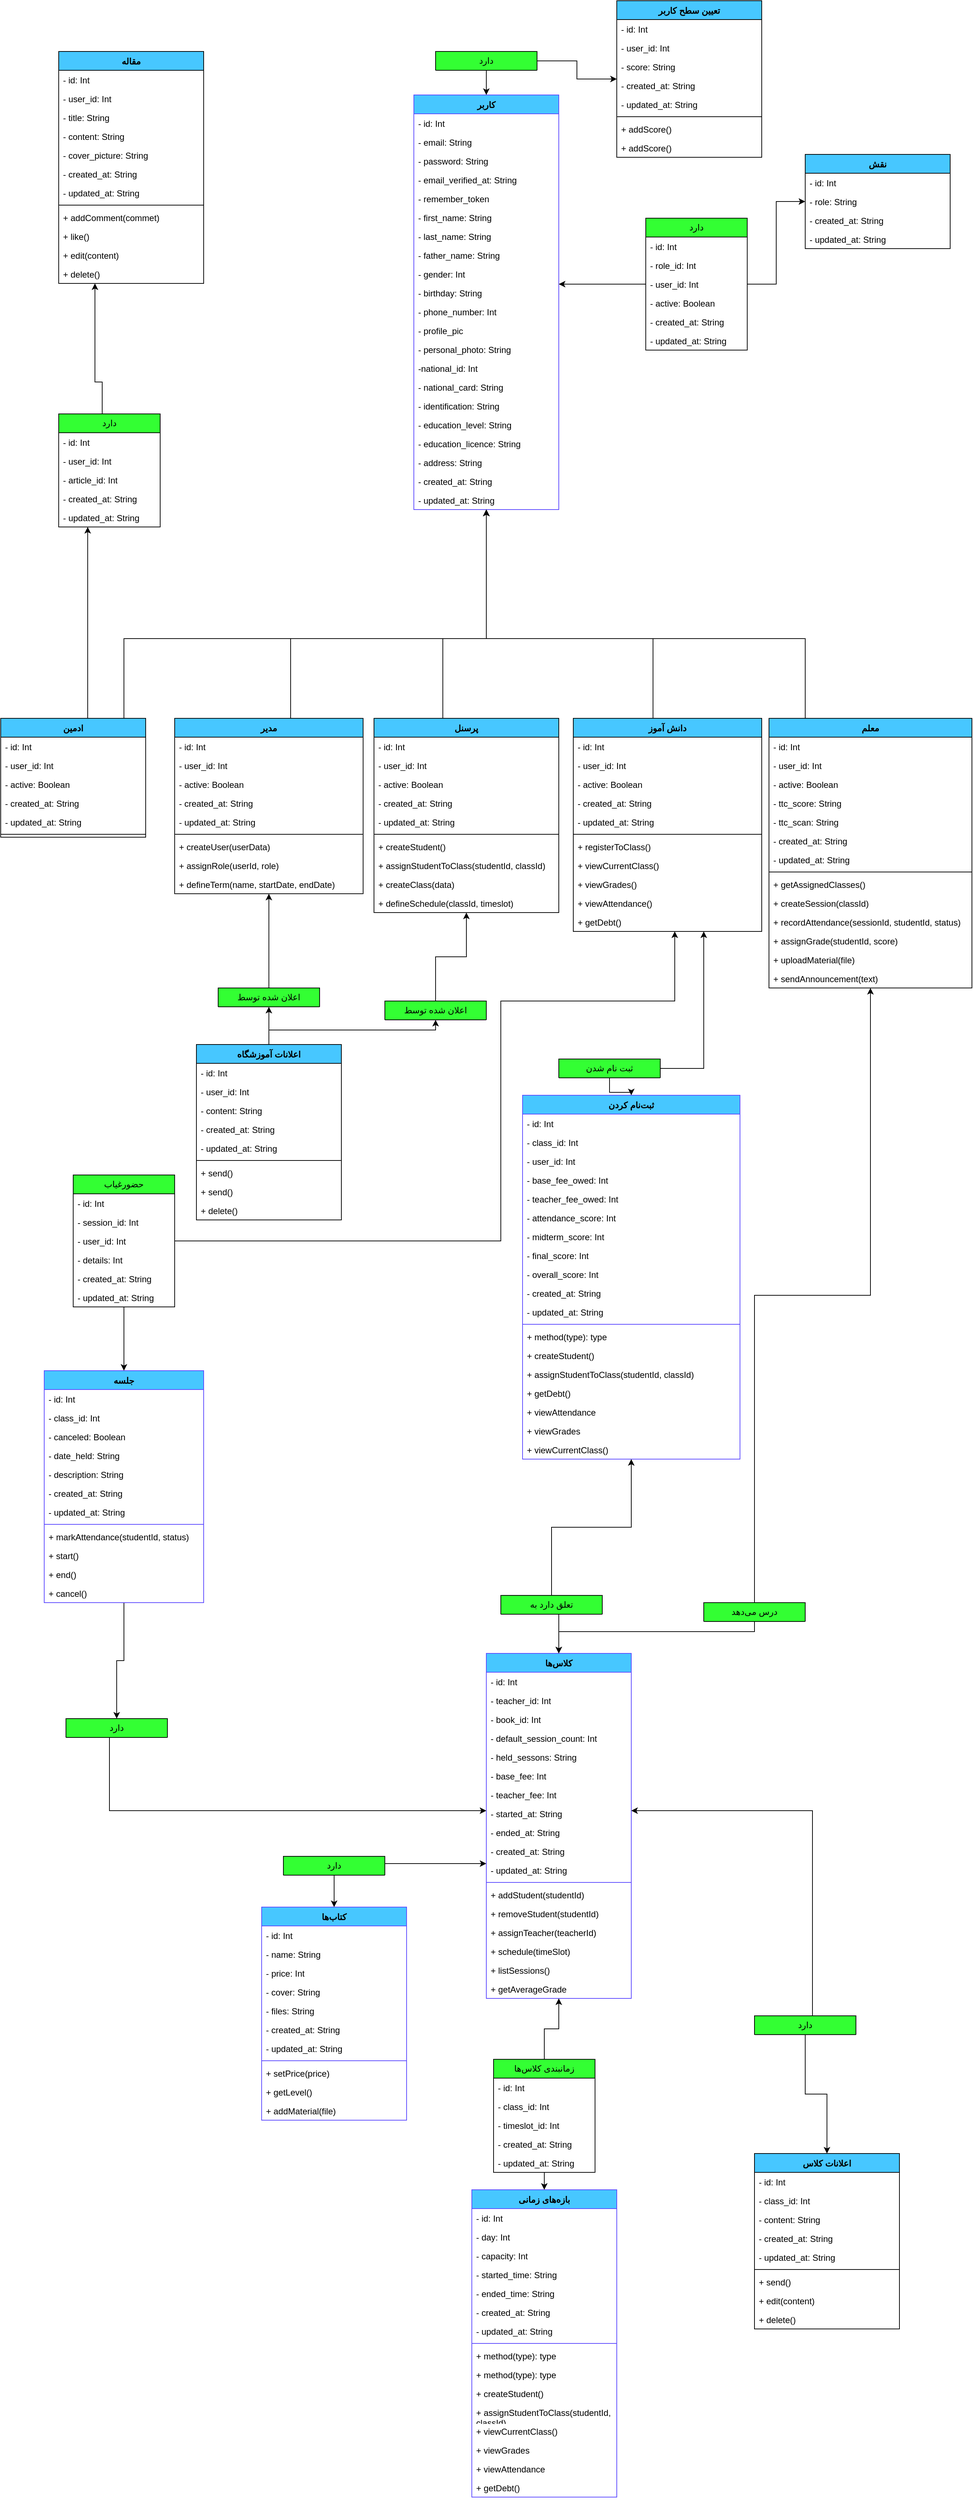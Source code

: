 <mxfile version="27.0.5">
  <diagram name="Page-1" id="AZpQnCYuHSfWZDMJ7t6G">
    <mxGraphModel dx="1317" dy="1189" grid="1" gridSize="10" guides="1" tooltips="1" connect="1" arrows="1" fold="1" page="1" pageScale="1" pageWidth="850" pageHeight="1100" math="0" shadow="0">
      <root>
        <mxCell id="0" />
        <mxCell id="1" parent="0" />
        <mxCell id="sqxyRj4_AoDqbAKa7hFk-4" value="کاربر" style="swimlane;fontStyle=1;align=center;verticalAlign=top;childLayout=stackLayout;horizontal=1;startSize=26;horizontalStack=0;resizeParent=1;resizeParentMax=0;resizeLast=0;collapsible=1;marginBottom=0;whiteSpace=wrap;html=1;fillColor=#47C7FF;strokeColor=#5C49FF;" parent="1" vertex="1">
          <mxGeometry x="1030" y="160" width="200" height="572" as="geometry" />
        </mxCell>
        <mxCell id="m3hTuRgJQRVN5tfGuSPd-6" value="- id: Int" style="text;strokeColor=none;fillColor=none;align=left;verticalAlign=top;spacingLeft=4;spacingRight=4;overflow=hidden;rotatable=0;points=[[0,0.5],[1,0.5]];portConstraint=eastwest;whiteSpace=wrap;html=1;" parent="sqxyRj4_AoDqbAKa7hFk-4" vertex="1">
          <mxGeometry y="26" width="200" height="26" as="geometry" />
        </mxCell>
        <mxCell id="m3hTuRgJQRVN5tfGuSPd-9" value="- email: String" style="text;strokeColor=none;fillColor=none;align=left;verticalAlign=top;spacingLeft=4;spacingRight=4;overflow=hidden;rotatable=0;points=[[0,0.5],[1,0.5]];portConstraint=eastwest;whiteSpace=wrap;html=1;" parent="sqxyRj4_AoDqbAKa7hFk-4" vertex="1">
          <mxGeometry y="52" width="200" height="26" as="geometry" />
        </mxCell>
        <mxCell id="m3hTuRgJQRVN5tfGuSPd-20" value="- password: String" style="text;strokeColor=none;fillColor=none;align=left;verticalAlign=top;spacingLeft=4;spacingRight=4;overflow=hidden;rotatable=0;points=[[0,0.5],[1,0.5]];portConstraint=eastwest;whiteSpace=wrap;html=1;" parent="sqxyRj4_AoDqbAKa7hFk-4" vertex="1">
          <mxGeometry y="78" width="200" height="26" as="geometry" />
        </mxCell>
        <mxCell id="m3hTuRgJQRVN5tfGuSPd-10" value="- email_verified_at: String" style="text;strokeColor=none;fillColor=none;align=left;verticalAlign=top;spacingLeft=4;spacingRight=4;overflow=hidden;rotatable=0;points=[[0,0.5],[1,0.5]];portConstraint=eastwest;whiteSpace=wrap;html=1;" parent="sqxyRj4_AoDqbAKa7hFk-4" vertex="1">
          <mxGeometry y="104" width="200" height="26" as="geometry" />
        </mxCell>
        <mxCell id="m3hTuRgJQRVN5tfGuSPd-21" value="- remember_token" style="text;strokeColor=none;fillColor=none;align=left;verticalAlign=top;spacingLeft=4;spacingRight=4;overflow=hidden;rotatable=0;points=[[0,0.5],[1,0.5]];portConstraint=eastwest;whiteSpace=wrap;html=1;" parent="sqxyRj4_AoDqbAKa7hFk-4" vertex="1">
          <mxGeometry y="130" width="200" height="26" as="geometry" />
        </mxCell>
        <mxCell id="m3hTuRgJQRVN5tfGuSPd-7" value="- first_name: String" style="text;strokeColor=none;fillColor=none;align=left;verticalAlign=top;spacingLeft=4;spacingRight=4;overflow=hidden;rotatable=0;points=[[0,0.5],[1,0.5]];portConstraint=eastwest;whiteSpace=wrap;html=1;" parent="sqxyRj4_AoDqbAKa7hFk-4" vertex="1">
          <mxGeometry y="156" width="200" height="26" as="geometry" />
        </mxCell>
        <mxCell id="m3hTuRgJQRVN5tfGuSPd-8" value="- last_name: String" style="text;strokeColor=none;fillColor=none;align=left;verticalAlign=top;spacingLeft=4;spacingRight=4;overflow=hidden;rotatable=0;points=[[0,0.5],[1,0.5]];portConstraint=eastwest;whiteSpace=wrap;html=1;" parent="sqxyRj4_AoDqbAKa7hFk-4" vertex="1">
          <mxGeometry y="182" width="200" height="26" as="geometry" />
        </mxCell>
        <mxCell id="m3hTuRgJQRVN5tfGuSPd-13" value="- father_name: String" style="text;strokeColor=none;fillColor=none;align=left;verticalAlign=top;spacingLeft=4;spacingRight=4;overflow=hidden;rotatable=0;points=[[0,0.5],[1,0.5]];portConstraint=eastwest;whiteSpace=wrap;html=1;" parent="sqxyRj4_AoDqbAKa7hFk-4" vertex="1">
          <mxGeometry y="208" width="200" height="26" as="geometry" />
        </mxCell>
        <mxCell id="m3hTuRgJQRVN5tfGuSPd-22" value="- gender: Int" style="text;strokeColor=none;fillColor=none;align=left;verticalAlign=top;spacingLeft=4;spacingRight=4;overflow=hidden;rotatable=0;points=[[0,0.5],[1,0.5]];portConstraint=eastwest;whiteSpace=wrap;html=1;" parent="sqxyRj4_AoDqbAKa7hFk-4" vertex="1">
          <mxGeometry y="234" width="200" height="26" as="geometry" />
        </mxCell>
        <mxCell id="m3hTuRgJQRVN5tfGuSPd-15" value="- birthday: String" style="text;strokeColor=none;fillColor=none;align=left;verticalAlign=top;spacingLeft=4;spacingRight=4;overflow=hidden;rotatable=0;points=[[0,0.5],[1,0.5]];portConstraint=eastwest;whiteSpace=wrap;html=1;" parent="sqxyRj4_AoDqbAKa7hFk-4" vertex="1">
          <mxGeometry y="260" width="200" height="26" as="geometry" />
        </mxCell>
        <mxCell id="m3hTuRgJQRVN5tfGuSPd-16" value="- phone_number: Int" style="text;strokeColor=none;fillColor=none;align=left;verticalAlign=top;spacingLeft=4;spacingRight=4;overflow=hidden;rotatable=0;points=[[0,0.5],[1,0.5]];portConstraint=eastwest;whiteSpace=wrap;html=1;" parent="sqxyRj4_AoDqbAKa7hFk-4" vertex="1">
          <mxGeometry y="286" width="200" height="26" as="geometry" />
        </mxCell>
        <mxCell id="m3hTuRgJQRVN5tfGuSPd-11" value="- profile_pic" style="text;strokeColor=none;fillColor=none;align=left;verticalAlign=top;spacingLeft=4;spacingRight=4;overflow=hidden;rotatable=0;points=[[0,0.5],[1,0.5]];portConstraint=eastwest;whiteSpace=wrap;html=1;" parent="sqxyRj4_AoDqbAKa7hFk-4" vertex="1">
          <mxGeometry y="312" width="200" height="26" as="geometry" />
        </mxCell>
        <mxCell id="m3hTuRgJQRVN5tfGuSPd-17" value="- personal_photo: String" style="text;strokeColor=none;fillColor=none;align=left;verticalAlign=top;spacingLeft=4;spacingRight=4;overflow=hidden;rotatable=0;points=[[0,0.5],[1,0.5]];portConstraint=eastwest;whiteSpace=wrap;html=1;" parent="sqxyRj4_AoDqbAKa7hFk-4" vertex="1">
          <mxGeometry y="338" width="200" height="26" as="geometry" />
        </mxCell>
        <mxCell id="m3hTuRgJQRVN5tfGuSPd-14" value="-national_id: Int" style="text;strokeColor=none;fillColor=none;align=left;verticalAlign=top;spacingLeft=4;spacingRight=4;overflow=hidden;rotatable=0;points=[[0,0.5],[1,0.5]];portConstraint=eastwest;whiteSpace=wrap;html=1;" parent="sqxyRj4_AoDqbAKa7hFk-4" vertex="1">
          <mxGeometry y="364" width="200" height="26" as="geometry" />
        </mxCell>
        <mxCell id="m3hTuRgJQRVN5tfGuSPd-23" value="- national_card: String" style="text;strokeColor=none;fillColor=none;align=left;verticalAlign=top;spacingLeft=4;spacingRight=4;overflow=hidden;rotatable=0;points=[[0,0.5],[1,0.5]];portConstraint=eastwest;whiteSpace=wrap;html=1;" parent="sqxyRj4_AoDqbAKa7hFk-4" vertex="1">
          <mxGeometry y="390" width="200" height="26" as="geometry" />
        </mxCell>
        <mxCell id="m3hTuRgJQRVN5tfGuSPd-24" value="- identification: String" style="text;strokeColor=none;fillColor=none;align=left;verticalAlign=top;spacingLeft=4;spacingRight=4;overflow=hidden;rotatable=0;points=[[0,0.5],[1,0.5]];portConstraint=eastwest;whiteSpace=wrap;html=1;" parent="sqxyRj4_AoDqbAKa7hFk-4" vertex="1">
          <mxGeometry y="416" width="200" height="26" as="geometry" />
        </mxCell>
        <mxCell id="m3hTuRgJQRVN5tfGuSPd-18" value="- education_level: String" style="text;strokeColor=none;fillColor=none;align=left;verticalAlign=top;spacingLeft=4;spacingRight=4;overflow=hidden;rotatable=0;points=[[0,0.5],[1,0.5]];portConstraint=eastwest;whiteSpace=wrap;html=1;" parent="sqxyRj4_AoDqbAKa7hFk-4" vertex="1">
          <mxGeometry y="442" width="200" height="26" as="geometry" />
        </mxCell>
        <mxCell id="m3hTuRgJQRVN5tfGuSPd-12" value="- education_licence: String" style="text;strokeColor=none;fillColor=none;align=left;verticalAlign=top;spacingLeft=4;spacingRight=4;overflow=hidden;rotatable=0;points=[[0,0.5],[1,0.5]];portConstraint=eastwest;whiteSpace=wrap;html=1;" parent="sqxyRj4_AoDqbAKa7hFk-4" vertex="1">
          <mxGeometry y="468" width="200" height="26" as="geometry" />
        </mxCell>
        <mxCell id="m3hTuRgJQRVN5tfGuSPd-25" value="- address: String" style="text;strokeColor=none;fillColor=none;align=left;verticalAlign=top;spacingLeft=4;spacingRight=4;overflow=hidden;rotatable=0;points=[[0,0.5],[1,0.5]];portConstraint=eastwest;whiteSpace=wrap;html=1;" parent="sqxyRj4_AoDqbAKa7hFk-4" vertex="1">
          <mxGeometry y="494" width="200" height="26" as="geometry" />
        </mxCell>
        <mxCell id="m3hTuRgJQRVN5tfGuSPd-26" value="- created_at: String" style="text;strokeColor=none;fillColor=none;align=left;verticalAlign=top;spacingLeft=4;spacingRight=4;overflow=hidden;rotatable=0;points=[[0,0.5],[1,0.5]];portConstraint=eastwest;whiteSpace=wrap;html=1;" parent="sqxyRj4_AoDqbAKa7hFk-4" vertex="1">
          <mxGeometry y="520" width="200" height="26" as="geometry" />
        </mxCell>
        <mxCell id="m3hTuRgJQRVN5tfGuSPd-27" value="- updated_at: String" style="text;strokeColor=none;fillColor=none;align=left;verticalAlign=top;spacingLeft=4;spacingRight=4;overflow=hidden;rotatable=0;points=[[0,0.5],[1,0.5]];portConstraint=eastwest;whiteSpace=wrap;html=1;" parent="sqxyRj4_AoDqbAKa7hFk-4" vertex="1">
          <mxGeometry y="546" width="200" height="26" as="geometry" />
        </mxCell>
        <mxCell id="m3hTuRgJQRVN5tfGuSPd-28" value="نقش" style="swimlane;fontStyle=1;align=center;verticalAlign=top;childLayout=stackLayout;horizontal=1;startSize=26;horizontalStack=0;resizeParent=1;resizeParentMax=0;resizeLast=0;collapsible=1;marginBottom=0;whiteSpace=wrap;html=1;fillColor=#47C7FF;" parent="1" vertex="1">
          <mxGeometry x="1570" y="242" width="200" height="130" as="geometry" />
        </mxCell>
        <mxCell id="m3hTuRgJQRVN5tfGuSPd-29" value="- id: Int" style="text;strokeColor=none;fillColor=none;align=left;verticalAlign=top;spacingLeft=4;spacingRight=4;overflow=hidden;rotatable=0;points=[[0,0.5],[1,0.5]];portConstraint=eastwest;whiteSpace=wrap;html=1;" parent="m3hTuRgJQRVN5tfGuSPd-28" vertex="1">
          <mxGeometry y="26" width="200" height="26" as="geometry" />
        </mxCell>
        <mxCell id="m3hTuRgJQRVN5tfGuSPd-30" value="- role: String" style="text;strokeColor=none;fillColor=none;align=left;verticalAlign=top;spacingLeft=4;spacingRight=4;overflow=hidden;rotatable=0;points=[[0,0.5],[1,0.5]];portConstraint=eastwest;whiteSpace=wrap;html=1;" parent="m3hTuRgJQRVN5tfGuSPd-28" vertex="1">
          <mxGeometry y="52" width="200" height="26" as="geometry" />
        </mxCell>
        <mxCell id="m3hTuRgJQRVN5tfGuSPd-48" value="- created_at: String" style="text;strokeColor=none;fillColor=none;align=left;verticalAlign=top;spacingLeft=4;spacingRight=4;overflow=hidden;rotatable=0;points=[[0,0.5],[1,0.5]];portConstraint=eastwest;whiteSpace=wrap;html=1;" parent="m3hTuRgJQRVN5tfGuSPd-28" vertex="1">
          <mxGeometry y="78" width="200" height="26" as="geometry" />
        </mxCell>
        <mxCell id="m3hTuRgJQRVN5tfGuSPd-49" value="- updated_at: String" style="text;strokeColor=none;fillColor=none;align=left;verticalAlign=top;spacingLeft=4;spacingRight=4;overflow=hidden;rotatable=0;points=[[0,0.5],[1,0.5]];portConstraint=eastwest;whiteSpace=wrap;html=1;" parent="m3hTuRgJQRVN5tfGuSPd-28" vertex="1">
          <mxGeometry y="104" width="200" height="26" as="geometry" />
        </mxCell>
        <mxCell id="m3hTuRgJQRVN5tfGuSPd-63" style="edgeStyle=orthogonalEdgeStyle;rounded=0;orthogonalLoop=1;jettySize=auto;html=1;" parent="1" source="m3hTuRgJQRVN5tfGuSPd-56" target="sqxyRj4_AoDqbAKa7hFk-4" edge="1">
          <mxGeometry relative="1" as="geometry">
            <Array as="points">
              <mxPoint x="1260" y="421" />
              <mxPoint x="1260" y="421" />
            </Array>
          </mxGeometry>
        </mxCell>
        <mxCell id="m3hTuRgJQRVN5tfGuSPd-64" style="edgeStyle=orthogonalEdgeStyle;rounded=0;orthogonalLoop=1;jettySize=auto;html=1;" parent="1" source="m3hTuRgJQRVN5tfGuSPd-56" target="m3hTuRgJQRVN5tfGuSPd-28" edge="1">
          <mxGeometry relative="1" as="geometry" />
        </mxCell>
        <mxCell id="m3hTuRgJQRVN5tfGuSPd-56" value="دارد" style="swimlane;fontStyle=0;childLayout=stackLayout;horizontal=1;startSize=26;fillColor=#33FF33;horizontalStack=0;resizeParent=1;resizeParentMax=0;resizeLast=0;collapsible=1;marginBottom=0;whiteSpace=wrap;html=1;" parent="1" vertex="1">
          <mxGeometry x="1350" y="330" width="140" height="182" as="geometry" />
        </mxCell>
        <mxCell id="m3hTuRgJQRVN5tfGuSPd-57" value="- id: Int" style="text;strokeColor=none;fillColor=none;align=left;verticalAlign=top;spacingLeft=4;spacingRight=4;overflow=hidden;rotatable=0;points=[[0,0.5],[1,0.5]];portConstraint=eastwest;whiteSpace=wrap;html=1;" parent="m3hTuRgJQRVN5tfGuSPd-56" vertex="1">
          <mxGeometry y="26" width="140" height="26" as="geometry" />
        </mxCell>
        <mxCell id="m3hTuRgJQRVN5tfGuSPd-58" value="- role_id: Int" style="text;strokeColor=none;fillColor=none;align=left;verticalAlign=top;spacingLeft=4;spacingRight=4;overflow=hidden;rotatable=0;points=[[0,0.5],[1,0.5]];portConstraint=eastwest;whiteSpace=wrap;html=1;" parent="m3hTuRgJQRVN5tfGuSPd-56" vertex="1">
          <mxGeometry y="52" width="140" height="26" as="geometry" />
        </mxCell>
        <mxCell id="m3hTuRgJQRVN5tfGuSPd-59" value="- user_id: Int" style="text;strokeColor=none;fillColor=none;align=left;verticalAlign=top;spacingLeft=4;spacingRight=4;overflow=hidden;rotatable=0;points=[[0,0.5],[1,0.5]];portConstraint=eastwest;whiteSpace=wrap;html=1;" parent="m3hTuRgJQRVN5tfGuSPd-56" vertex="1">
          <mxGeometry y="78" width="140" height="26" as="geometry" />
        </mxCell>
        <mxCell id="m3hTuRgJQRVN5tfGuSPd-60" value="- active: Boolean" style="text;strokeColor=none;fillColor=none;align=left;verticalAlign=top;spacingLeft=4;spacingRight=4;overflow=hidden;rotatable=0;points=[[0,0.5],[1,0.5]];portConstraint=eastwest;whiteSpace=wrap;html=1;" parent="m3hTuRgJQRVN5tfGuSPd-56" vertex="1">
          <mxGeometry y="104" width="140" height="26" as="geometry" />
        </mxCell>
        <mxCell id="m3hTuRgJQRVN5tfGuSPd-61" value="- created_at: String" style="text;strokeColor=none;fillColor=none;align=left;verticalAlign=top;spacingLeft=4;spacingRight=4;overflow=hidden;rotatable=0;points=[[0,0.5],[1,0.5]];portConstraint=eastwest;whiteSpace=wrap;html=1;" parent="m3hTuRgJQRVN5tfGuSPd-56" vertex="1">
          <mxGeometry y="130" width="140" height="26" as="geometry" />
        </mxCell>
        <mxCell id="m3hTuRgJQRVN5tfGuSPd-62" value="- updated_at: String" style="text;strokeColor=none;fillColor=none;align=left;verticalAlign=top;spacingLeft=4;spacingRight=4;overflow=hidden;rotatable=0;points=[[0,0.5],[1,0.5]];portConstraint=eastwest;whiteSpace=wrap;html=1;" parent="m3hTuRgJQRVN5tfGuSPd-56" vertex="1">
          <mxGeometry y="156" width="140" height="26" as="geometry" />
        </mxCell>
        <mxCell id="m3hTuRgJQRVN5tfGuSPd-65" value="تعیین سطح کاربر" style="swimlane;fontStyle=1;align=center;verticalAlign=top;childLayout=stackLayout;horizontal=1;startSize=26;horizontalStack=0;resizeParent=1;resizeParentMax=0;resizeLast=0;collapsible=1;marginBottom=0;whiteSpace=wrap;html=1;fillColor=#47C7FF;" parent="1" vertex="1">
          <mxGeometry x="1310" y="30" width="200" height="216" as="geometry" />
        </mxCell>
        <mxCell id="m3hTuRgJQRVN5tfGuSPd-66" value="- id: Int" style="text;strokeColor=none;fillColor=none;align=left;verticalAlign=top;spacingLeft=4;spacingRight=4;overflow=hidden;rotatable=0;points=[[0,0.5],[1,0.5]];portConstraint=eastwest;whiteSpace=wrap;html=1;" parent="m3hTuRgJQRVN5tfGuSPd-65" vertex="1">
          <mxGeometry y="26" width="200" height="26" as="geometry" />
        </mxCell>
        <mxCell id="m3hTuRgJQRVN5tfGuSPd-67" value="- user_id: Int" style="text;strokeColor=none;fillColor=none;align=left;verticalAlign=top;spacingLeft=4;spacingRight=4;overflow=hidden;rotatable=0;points=[[0,0.5],[1,0.5]];portConstraint=eastwest;whiteSpace=wrap;html=1;" parent="m3hTuRgJQRVN5tfGuSPd-65" vertex="1">
          <mxGeometry y="52" width="200" height="26" as="geometry" />
        </mxCell>
        <mxCell id="m3hTuRgJQRVN5tfGuSPd-72" value="- score: String" style="text;strokeColor=none;fillColor=none;align=left;verticalAlign=top;spacingLeft=4;spacingRight=4;overflow=hidden;rotatable=0;points=[[0,0.5],[1,0.5]];portConstraint=eastwest;whiteSpace=wrap;html=1;" parent="m3hTuRgJQRVN5tfGuSPd-65" vertex="1">
          <mxGeometry y="78" width="200" height="26" as="geometry" />
        </mxCell>
        <mxCell id="m3hTuRgJQRVN5tfGuSPd-68" value="- created_at: String" style="text;strokeColor=none;fillColor=none;align=left;verticalAlign=top;spacingLeft=4;spacingRight=4;overflow=hidden;rotatable=0;points=[[0,0.5],[1,0.5]];portConstraint=eastwest;whiteSpace=wrap;html=1;" parent="m3hTuRgJQRVN5tfGuSPd-65" vertex="1">
          <mxGeometry y="104" width="200" height="26" as="geometry" />
        </mxCell>
        <mxCell id="m3hTuRgJQRVN5tfGuSPd-69" value="- updated_at: String" style="text;strokeColor=none;fillColor=none;align=left;verticalAlign=top;spacingLeft=4;spacingRight=4;overflow=hidden;rotatable=0;points=[[0,0.5],[1,0.5]];portConstraint=eastwest;whiteSpace=wrap;html=1;" parent="m3hTuRgJQRVN5tfGuSPd-65" vertex="1">
          <mxGeometry y="130" width="200" height="26" as="geometry" />
        </mxCell>
        <mxCell id="m3hTuRgJQRVN5tfGuSPd-70" value="" style="line;strokeWidth=1;fillColor=none;align=left;verticalAlign=middle;spacingTop=-1;spacingLeft=3;spacingRight=3;rotatable=0;labelPosition=right;points=[];portConstraint=eastwest;strokeColor=inherit;" parent="m3hTuRgJQRVN5tfGuSPd-65" vertex="1">
          <mxGeometry y="156" width="200" height="8" as="geometry" />
        </mxCell>
        <mxCell id="m3hTuRgJQRVN5tfGuSPd-71" value="+ addScore()" style="text;strokeColor=none;fillColor=none;align=left;verticalAlign=top;spacingLeft=4;spacingRight=4;overflow=hidden;rotatable=0;points=[[0,0.5],[1,0.5]];portConstraint=eastwest;whiteSpace=wrap;html=1;" parent="m3hTuRgJQRVN5tfGuSPd-65" vertex="1">
          <mxGeometry y="164" width="200" height="26" as="geometry" />
        </mxCell>
        <mxCell id="81GGofdVs52LiuEQS2UE-124" value="+ addScore()" style="text;strokeColor=none;fillColor=none;align=left;verticalAlign=top;spacingLeft=4;spacingRight=4;overflow=hidden;rotatable=0;points=[[0,0.5],[1,0.5]];portConstraint=eastwest;whiteSpace=wrap;html=1;" vertex="1" parent="m3hTuRgJQRVN5tfGuSPd-65">
          <mxGeometry y="190" width="200" height="26" as="geometry" />
        </mxCell>
        <mxCell id="m3hTuRgJQRVN5tfGuSPd-80" style="edgeStyle=orthogonalEdgeStyle;rounded=0;orthogonalLoop=1;jettySize=auto;html=1;" parent="1" source="m3hTuRgJQRVN5tfGuSPd-73" target="m3hTuRgJQRVN5tfGuSPd-65" edge="1">
          <mxGeometry relative="1" as="geometry" />
        </mxCell>
        <mxCell id="m3hTuRgJQRVN5tfGuSPd-81" style="edgeStyle=orthogonalEdgeStyle;rounded=0;orthogonalLoop=1;jettySize=auto;html=1;" parent="1" source="m3hTuRgJQRVN5tfGuSPd-73" target="sqxyRj4_AoDqbAKa7hFk-4" edge="1">
          <mxGeometry relative="1" as="geometry" />
        </mxCell>
        <mxCell id="m3hTuRgJQRVN5tfGuSPd-73" value="دارد" style="swimlane;fontStyle=0;childLayout=stackLayout;horizontal=1;startSize=26;fillColor=#33FF33;horizontalStack=0;resizeParent=1;resizeParentMax=0;resizeLast=0;collapsible=1;marginBottom=0;whiteSpace=wrap;html=1;" parent="1" vertex="1">
          <mxGeometry x="1060" y="100" width="140" height="26" as="geometry" />
        </mxCell>
        <mxCell id="m3hTuRgJQRVN5tfGuSPd-82" value="مقاله" style="swimlane;fontStyle=1;align=center;verticalAlign=top;childLayout=stackLayout;horizontal=1;startSize=26;horizontalStack=0;resizeParent=1;resizeParentMax=0;resizeLast=0;collapsible=1;marginBottom=0;whiteSpace=wrap;html=1;fillColor=#47C7FF;" parent="1" vertex="1">
          <mxGeometry x="540" y="100" width="200" height="320" as="geometry" />
        </mxCell>
        <mxCell id="m3hTuRgJQRVN5tfGuSPd-83" value="- id: Int" style="text;strokeColor=none;fillColor=none;align=left;verticalAlign=top;spacingLeft=4;spacingRight=4;overflow=hidden;rotatable=0;points=[[0,0.5],[1,0.5]];portConstraint=eastwest;whiteSpace=wrap;html=1;" parent="m3hTuRgJQRVN5tfGuSPd-82" vertex="1">
          <mxGeometry y="26" width="200" height="26" as="geometry" />
        </mxCell>
        <mxCell id="m3hTuRgJQRVN5tfGuSPd-84" value="- user_id: Int" style="text;strokeColor=none;fillColor=none;align=left;verticalAlign=top;spacingLeft=4;spacingRight=4;overflow=hidden;rotatable=0;points=[[0,0.5],[1,0.5]];portConstraint=eastwest;whiteSpace=wrap;html=1;" parent="m3hTuRgJQRVN5tfGuSPd-82" vertex="1">
          <mxGeometry y="52" width="200" height="26" as="geometry" />
        </mxCell>
        <mxCell id="m3hTuRgJQRVN5tfGuSPd-89" value="- title: String" style="text;strokeColor=none;fillColor=none;align=left;verticalAlign=top;spacingLeft=4;spacingRight=4;overflow=hidden;rotatable=0;points=[[0,0.5],[1,0.5]];portConstraint=eastwest;whiteSpace=wrap;html=1;" parent="m3hTuRgJQRVN5tfGuSPd-82" vertex="1">
          <mxGeometry y="78" width="200" height="26" as="geometry" />
        </mxCell>
        <mxCell id="m3hTuRgJQRVN5tfGuSPd-90" value="- content: String" style="text;strokeColor=none;fillColor=none;align=left;verticalAlign=top;spacingLeft=4;spacingRight=4;overflow=hidden;rotatable=0;points=[[0,0.5],[1,0.5]];portConstraint=eastwest;whiteSpace=wrap;html=1;" parent="m3hTuRgJQRVN5tfGuSPd-82" vertex="1">
          <mxGeometry y="104" width="200" height="26" as="geometry" />
        </mxCell>
        <mxCell id="m3hTuRgJQRVN5tfGuSPd-91" value="- cover_picture: String" style="text;strokeColor=none;fillColor=none;align=left;verticalAlign=top;spacingLeft=4;spacingRight=4;overflow=hidden;rotatable=0;points=[[0,0.5],[1,0.5]];portConstraint=eastwest;whiteSpace=wrap;html=1;" parent="m3hTuRgJQRVN5tfGuSPd-82" vertex="1">
          <mxGeometry y="130" width="200" height="26" as="geometry" />
        </mxCell>
        <mxCell id="m3hTuRgJQRVN5tfGuSPd-85" value="- created_at: String" style="text;strokeColor=none;fillColor=none;align=left;verticalAlign=top;spacingLeft=4;spacingRight=4;overflow=hidden;rotatable=0;points=[[0,0.5],[1,0.5]];portConstraint=eastwest;whiteSpace=wrap;html=1;" parent="m3hTuRgJQRVN5tfGuSPd-82" vertex="1">
          <mxGeometry y="156" width="200" height="26" as="geometry" />
        </mxCell>
        <mxCell id="m3hTuRgJQRVN5tfGuSPd-86" value="- updated_at: String" style="text;strokeColor=none;fillColor=none;align=left;verticalAlign=top;spacingLeft=4;spacingRight=4;overflow=hidden;rotatable=0;points=[[0,0.5],[1,0.5]];portConstraint=eastwest;whiteSpace=wrap;html=1;" parent="m3hTuRgJQRVN5tfGuSPd-82" vertex="1">
          <mxGeometry y="182" width="200" height="26" as="geometry" />
        </mxCell>
        <mxCell id="m3hTuRgJQRVN5tfGuSPd-87" value="" style="line;strokeWidth=1;fillColor=none;align=left;verticalAlign=middle;spacingTop=-1;spacingLeft=3;spacingRight=3;rotatable=0;labelPosition=right;points=[];portConstraint=eastwest;strokeColor=inherit;" parent="m3hTuRgJQRVN5tfGuSPd-82" vertex="1">
          <mxGeometry y="208" width="200" height="8" as="geometry" />
        </mxCell>
        <mxCell id="m3hTuRgJQRVN5tfGuSPd-88" value="+ addComment(commet)" style="text;strokeColor=none;fillColor=none;align=left;verticalAlign=top;spacingLeft=4;spacingRight=4;overflow=hidden;rotatable=0;points=[[0,0.5],[1,0.5]];portConstraint=eastwest;whiteSpace=wrap;html=1;" parent="m3hTuRgJQRVN5tfGuSPd-82" vertex="1">
          <mxGeometry y="216" width="200" height="26" as="geometry" />
        </mxCell>
        <mxCell id="81GGofdVs52LiuEQS2UE-110" value="+ like()" style="text;strokeColor=none;fillColor=none;align=left;verticalAlign=top;spacingLeft=4;spacingRight=4;overflow=hidden;rotatable=0;points=[[0,0.5],[1,0.5]];portConstraint=eastwest;whiteSpace=wrap;html=1;" vertex="1" parent="m3hTuRgJQRVN5tfGuSPd-82">
          <mxGeometry y="242" width="200" height="26" as="geometry" />
        </mxCell>
        <mxCell id="81GGofdVs52LiuEQS2UE-116" value="+ edit(content)" style="text;strokeColor=none;fillColor=none;align=left;verticalAlign=top;spacingLeft=4;spacingRight=4;overflow=hidden;rotatable=0;points=[[0,0.5],[1,0.5]];portConstraint=eastwest;whiteSpace=wrap;html=1;" vertex="1" parent="m3hTuRgJQRVN5tfGuSPd-82">
          <mxGeometry y="268" width="200" height="26" as="geometry" />
        </mxCell>
        <mxCell id="81GGofdVs52LiuEQS2UE-115" value="+ delete()" style="text;strokeColor=none;fillColor=none;align=left;verticalAlign=top;spacingLeft=4;spacingRight=4;overflow=hidden;rotatable=0;points=[[0,0.5],[1,0.5]];portConstraint=eastwest;whiteSpace=wrap;html=1;" vertex="1" parent="m3hTuRgJQRVN5tfGuSPd-82">
          <mxGeometry y="294" width="200" height="26" as="geometry" />
        </mxCell>
        <mxCell id="m3hTuRgJQRVN5tfGuSPd-99" style="edgeStyle=orthogonalEdgeStyle;rounded=0;orthogonalLoop=1;jettySize=auto;html=1;" parent="1" source="m3hTuRgJQRVN5tfGuSPd-92" target="m3hTuRgJQRVN5tfGuSPd-82" edge="1">
          <mxGeometry relative="1" as="geometry">
            <Array as="points">
              <mxPoint x="600" y="556" />
              <mxPoint x="590" y="556" />
            </Array>
          </mxGeometry>
        </mxCell>
        <mxCell id="m3hTuRgJQRVN5tfGuSPd-92" value="دارد" style="swimlane;fontStyle=0;childLayout=stackLayout;horizontal=1;startSize=26;fillColor=#33FF33;horizontalStack=0;resizeParent=1;resizeParentMax=0;resizeLast=0;collapsible=1;marginBottom=0;whiteSpace=wrap;html=1;" parent="1" vertex="1">
          <mxGeometry x="540" y="600" width="140" height="156" as="geometry" />
        </mxCell>
        <mxCell id="m3hTuRgJQRVN5tfGuSPd-93" value="- id: Int" style="text;strokeColor=none;fillColor=none;align=left;verticalAlign=top;spacingLeft=4;spacingRight=4;overflow=hidden;rotatable=0;points=[[0,0.5],[1,0.5]];portConstraint=eastwest;whiteSpace=wrap;html=1;" parent="m3hTuRgJQRVN5tfGuSPd-92" vertex="1">
          <mxGeometry y="26" width="140" height="26" as="geometry" />
        </mxCell>
        <mxCell id="m3hTuRgJQRVN5tfGuSPd-95" value="- user_id: Int" style="text;strokeColor=none;fillColor=none;align=left;verticalAlign=top;spacingLeft=4;spacingRight=4;overflow=hidden;rotatable=0;points=[[0,0.5],[1,0.5]];portConstraint=eastwest;whiteSpace=wrap;html=1;" parent="m3hTuRgJQRVN5tfGuSPd-92" vertex="1">
          <mxGeometry y="52" width="140" height="26" as="geometry" />
        </mxCell>
        <mxCell id="m3hTuRgJQRVN5tfGuSPd-94" value="- article_id: Int" style="text;strokeColor=none;fillColor=none;align=left;verticalAlign=top;spacingLeft=4;spacingRight=4;overflow=hidden;rotatable=0;points=[[0,0.5],[1,0.5]];portConstraint=eastwest;whiteSpace=wrap;html=1;" parent="m3hTuRgJQRVN5tfGuSPd-92" vertex="1">
          <mxGeometry y="78" width="140" height="26" as="geometry" />
        </mxCell>
        <mxCell id="m3hTuRgJQRVN5tfGuSPd-97" value="- created_at: String" style="text;strokeColor=none;fillColor=none;align=left;verticalAlign=top;spacingLeft=4;spacingRight=4;overflow=hidden;rotatable=0;points=[[0,0.5],[1,0.5]];portConstraint=eastwest;whiteSpace=wrap;html=1;" parent="m3hTuRgJQRVN5tfGuSPd-92" vertex="1">
          <mxGeometry y="104" width="140" height="26" as="geometry" />
        </mxCell>
        <mxCell id="m3hTuRgJQRVN5tfGuSPd-98" value="- updated_at: String" style="text;strokeColor=none;fillColor=none;align=left;verticalAlign=top;spacingLeft=4;spacingRight=4;overflow=hidden;rotatable=0;points=[[0,0.5],[1,0.5]];portConstraint=eastwest;whiteSpace=wrap;html=1;" parent="m3hTuRgJQRVN5tfGuSPd-92" vertex="1">
          <mxGeometry y="130" width="140" height="26" as="geometry" />
        </mxCell>
        <mxCell id="81GGofdVs52LiuEQS2UE-53" style="edgeStyle=orthogonalEdgeStyle;rounded=0;orthogonalLoop=1;jettySize=auto;html=1;" edge="1" parent="1" source="m3hTuRgJQRVN5tfGuSPd-101" target="81GGofdVs52LiuEQS2UE-52">
          <mxGeometry relative="1" as="geometry" />
        </mxCell>
        <mxCell id="81GGofdVs52LiuEQS2UE-55" style="edgeStyle=orthogonalEdgeStyle;rounded=0;orthogonalLoop=1;jettySize=auto;html=1;" edge="1" parent="1" source="m3hTuRgJQRVN5tfGuSPd-101" target="m3hTuRgJQRVN5tfGuSPd-283">
          <mxGeometry relative="1" as="geometry">
            <Array as="points">
              <mxPoint x="1060" y="1450" />
            </Array>
          </mxGeometry>
        </mxCell>
        <mxCell id="m3hTuRgJQRVN5tfGuSPd-101" value="اعلانات آموزشگاه" style="swimlane;fontStyle=1;align=center;verticalAlign=top;childLayout=stackLayout;horizontal=1;startSize=26;horizontalStack=0;resizeParent=1;resizeParentMax=0;resizeLast=0;collapsible=1;marginBottom=0;whiteSpace=wrap;html=1;fillColor=#47C7FF;" parent="1" vertex="1">
          <mxGeometry x="730" y="1470" width="200" height="242" as="geometry" />
        </mxCell>
        <mxCell id="m3hTuRgJQRVN5tfGuSPd-102" value="- id: Int" style="text;strokeColor=none;fillColor=none;align=left;verticalAlign=top;spacingLeft=4;spacingRight=4;overflow=hidden;rotatable=0;points=[[0,0.5],[1,0.5]];portConstraint=eastwest;whiteSpace=wrap;html=1;" parent="m3hTuRgJQRVN5tfGuSPd-101" vertex="1">
          <mxGeometry y="26" width="200" height="26" as="geometry" />
        </mxCell>
        <mxCell id="m3hTuRgJQRVN5tfGuSPd-103" value="- user_id: Int" style="text;strokeColor=none;fillColor=none;align=left;verticalAlign=top;spacingLeft=4;spacingRight=4;overflow=hidden;rotatable=0;points=[[0,0.5],[1,0.5]];portConstraint=eastwest;whiteSpace=wrap;html=1;" parent="m3hTuRgJQRVN5tfGuSPd-101" vertex="1">
          <mxGeometry y="52" width="200" height="26" as="geometry" />
        </mxCell>
        <mxCell id="m3hTuRgJQRVN5tfGuSPd-105" value="- content: String" style="text;strokeColor=none;fillColor=none;align=left;verticalAlign=top;spacingLeft=4;spacingRight=4;overflow=hidden;rotatable=0;points=[[0,0.5],[1,0.5]];portConstraint=eastwest;whiteSpace=wrap;html=1;" parent="m3hTuRgJQRVN5tfGuSPd-101" vertex="1">
          <mxGeometry y="78" width="200" height="26" as="geometry" />
        </mxCell>
        <mxCell id="m3hTuRgJQRVN5tfGuSPd-107" value="- created_at: String" style="text;strokeColor=none;fillColor=none;align=left;verticalAlign=top;spacingLeft=4;spacingRight=4;overflow=hidden;rotatable=0;points=[[0,0.5],[1,0.5]];portConstraint=eastwest;whiteSpace=wrap;html=1;" parent="m3hTuRgJQRVN5tfGuSPd-101" vertex="1">
          <mxGeometry y="104" width="200" height="26" as="geometry" />
        </mxCell>
        <mxCell id="m3hTuRgJQRVN5tfGuSPd-108" value="- updated_at: String" style="text;strokeColor=none;fillColor=none;align=left;verticalAlign=top;spacingLeft=4;spacingRight=4;overflow=hidden;rotatable=0;points=[[0,0.5],[1,0.5]];portConstraint=eastwest;whiteSpace=wrap;html=1;" parent="m3hTuRgJQRVN5tfGuSPd-101" vertex="1">
          <mxGeometry y="130" width="200" height="26" as="geometry" />
        </mxCell>
        <mxCell id="m3hTuRgJQRVN5tfGuSPd-109" value="" style="line;strokeWidth=1;fillColor=none;align=left;verticalAlign=middle;spacingTop=-1;spacingLeft=3;spacingRight=3;rotatable=0;labelPosition=right;points=[];portConstraint=eastwest;strokeColor=inherit;" parent="m3hTuRgJQRVN5tfGuSPd-101" vertex="1">
          <mxGeometry y="156" width="200" height="8" as="geometry" />
        </mxCell>
        <mxCell id="81GGofdVs52LiuEQS2UE-121" value="+ send()" style="text;strokeColor=none;fillColor=none;align=left;verticalAlign=top;spacingLeft=4;spacingRight=4;overflow=hidden;rotatable=0;points=[[0,0.5],[1,0.5]];portConstraint=eastwest;whiteSpace=wrap;html=1;" vertex="1" parent="m3hTuRgJQRVN5tfGuSPd-101">
          <mxGeometry y="164" width="200" height="26" as="geometry" />
        </mxCell>
        <mxCell id="81GGofdVs52LiuEQS2UE-123" value="+ send()" style="text;strokeColor=none;fillColor=none;align=left;verticalAlign=top;spacingLeft=4;spacingRight=4;overflow=hidden;rotatable=0;points=[[0,0.5],[1,0.5]];portConstraint=eastwest;whiteSpace=wrap;html=1;" vertex="1" parent="m3hTuRgJQRVN5tfGuSPd-101">
          <mxGeometry y="190" width="200" height="26" as="geometry" />
        </mxCell>
        <mxCell id="81GGofdVs52LiuEQS2UE-122" value="+ delete()" style="text;strokeColor=none;fillColor=none;align=left;verticalAlign=top;spacingLeft=4;spacingRight=4;overflow=hidden;rotatable=0;points=[[0,0.5],[1,0.5]];portConstraint=eastwest;whiteSpace=wrap;html=1;" vertex="1" parent="m3hTuRgJQRVN5tfGuSPd-101">
          <mxGeometry y="216" width="200" height="26" as="geometry" />
        </mxCell>
        <mxCell id="81GGofdVs52LiuEQS2UE-19" style="edgeStyle=orthogonalEdgeStyle;rounded=0;orthogonalLoop=1;jettySize=auto;html=1;" edge="1" parent="1" source="m3hTuRgJQRVN5tfGuSPd-111" target="sqxyRj4_AoDqbAKa7hFk-4">
          <mxGeometry relative="1" as="geometry">
            <Array as="points">
              <mxPoint x="1570" y="910" />
              <mxPoint x="1130" y="910" />
            </Array>
          </mxGeometry>
        </mxCell>
        <mxCell id="m3hTuRgJQRVN5tfGuSPd-111" value="معلم" style="swimlane;fontStyle=1;align=center;verticalAlign=top;childLayout=stackLayout;horizontal=1;startSize=26;horizontalStack=0;resizeParent=1;resizeParentMax=0;resizeLast=0;collapsible=1;marginBottom=0;whiteSpace=wrap;html=1;fillColor=#47C7FF;" parent="1" vertex="1">
          <mxGeometry x="1520" y="1020" width="280" height="372" as="geometry" />
        </mxCell>
        <mxCell id="m3hTuRgJQRVN5tfGuSPd-112" value="- id: Int" style="text;strokeColor=none;fillColor=none;align=left;verticalAlign=top;spacingLeft=4;spacingRight=4;overflow=hidden;rotatable=0;points=[[0,0.5],[1,0.5]];portConstraint=eastwest;whiteSpace=wrap;html=1;" parent="m3hTuRgJQRVN5tfGuSPd-111" vertex="1">
          <mxGeometry y="26" width="280" height="26" as="geometry" />
        </mxCell>
        <mxCell id="m3hTuRgJQRVN5tfGuSPd-113" value="- user_id: Int" style="text;strokeColor=none;fillColor=none;align=left;verticalAlign=top;spacingLeft=4;spacingRight=4;overflow=hidden;rotatable=0;points=[[0,0.5],[1,0.5]];portConstraint=eastwest;whiteSpace=wrap;html=1;" parent="m3hTuRgJQRVN5tfGuSPd-111" vertex="1">
          <mxGeometry y="52" width="280" height="26" as="geometry" />
        </mxCell>
        <mxCell id="m3hTuRgJQRVN5tfGuSPd-120" value="- active: Boolean" style="text;strokeColor=none;fillColor=none;align=left;verticalAlign=top;spacingLeft=4;spacingRight=4;overflow=hidden;rotatable=0;points=[[0,0.5],[1,0.5]];portConstraint=eastwest;whiteSpace=wrap;html=1;" parent="m3hTuRgJQRVN5tfGuSPd-111" vertex="1">
          <mxGeometry y="78" width="280" height="26" as="geometry" />
        </mxCell>
        <mxCell id="m3hTuRgJQRVN5tfGuSPd-114" value="- ttc_score: String" style="text;strokeColor=none;fillColor=none;align=left;verticalAlign=top;spacingLeft=4;spacingRight=4;overflow=hidden;rotatable=0;points=[[0,0.5],[1,0.5]];portConstraint=eastwest;whiteSpace=wrap;html=1;" parent="m3hTuRgJQRVN5tfGuSPd-111" vertex="1">
          <mxGeometry y="104" width="280" height="26" as="geometry" />
        </mxCell>
        <mxCell id="m3hTuRgJQRVN5tfGuSPd-121" value="- ttc_scan: String" style="text;strokeColor=none;fillColor=none;align=left;verticalAlign=top;spacingLeft=4;spacingRight=4;overflow=hidden;rotatable=0;points=[[0,0.5],[1,0.5]];portConstraint=eastwest;whiteSpace=wrap;html=1;" parent="m3hTuRgJQRVN5tfGuSPd-111" vertex="1">
          <mxGeometry y="130" width="280" height="26" as="geometry" />
        </mxCell>
        <mxCell id="m3hTuRgJQRVN5tfGuSPd-115" value="- created_at: String" style="text;strokeColor=none;fillColor=none;align=left;verticalAlign=top;spacingLeft=4;spacingRight=4;overflow=hidden;rotatable=0;points=[[0,0.5],[1,0.5]];portConstraint=eastwest;whiteSpace=wrap;html=1;" parent="m3hTuRgJQRVN5tfGuSPd-111" vertex="1">
          <mxGeometry y="156" width="280" height="26" as="geometry" />
        </mxCell>
        <mxCell id="m3hTuRgJQRVN5tfGuSPd-116" value="- updated_at: String" style="text;strokeColor=none;fillColor=none;align=left;verticalAlign=top;spacingLeft=4;spacingRight=4;overflow=hidden;rotatable=0;points=[[0,0.5],[1,0.5]];portConstraint=eastwest;whiteSpace=wrap;html=1;" parent="m3hTuRgJQRVN5tfGuSPd-111" vertex="1">
          <mxGeometry y="182" width="280" height="26" as="geometry" />
        </mxCell>
        <mxCell id="m3hTuRgJQRVN5tfGuSPd-117" value="" style="line;strokeWidth=1;fillColor=none;align=left;verticalAlign=middle;spacingTop=-1;spacingLeft=3;spacingRight=3;rotatable=0;labelPosition=right;points=[];portConstraint=eastwest;strokeColor=inherit;" parent="m3hTuRgJQRVN5tfGuSPd-111" vertex="1">
          <mxGeometry y="208" width="280" height="8" as="geometry" />
        </mxCell>
        <mxCell id="m3hTuRgJQRVN5tfGuSPd-118" value="+ getAssignedClasses()" style="text;strokeColor=none;fillColor=none;align=left;verticalAlign=top;spacingLeft=4;spacingRight=4;overflow=hidden;rotatable=0;points=[[0,0.5],[1,0.5]];portConstraint=eastwest;whiteSpace=wrap;html=1;" parent="m3hTuRgJQRVN5tfGuSPd-111" vertex="1">
          <mxGeometry y="216" width="280" height="26" as="geometry" />
        </mxCell>
        <mxCell id="81GGofdVs52LiuEQS2UE-58" value="+ createSession(classId)" style="text;strokeColor=none;fillColor=none;align=left;verticalAlign=top;spacingLeft=4;spacingRight=4;overflow=hidden;rotatable=0;points=[[0,0.5],[1,0.5]];portConstraint=eastwest;whiteSpace=wrap;html=1;" vertex="1" parent="m3hTuRgJQRVN5tfGuSPd-111">
          <mxGeometry y="242" width="280" height="26" as="geometry" />
        </mxCell>
        <mxCell id="81GGofdVs52LiuEQS2UE-59" value="+ recordAttendance(sessionId, studentId, status)" style="text;strokeColor=none;fillColor=none;align=left;verticalAlign=top;spacingLeft=4;spacingRight=4;overflow=hidden;rotatable=0;points=[[0,0.5],[1,0.5]];portConstraint=eastwest;whiteSpace=wrap;html=1;" vertex="1" parent="m3hTuRgJQRVN5tfGuSPd-111">
          <mxGeometry y="268" width="280" height="26" as="geometry" />
        </mxCell>
        <mxCell id="81GGofdVs52LiuEQS2UE-60" value="+ assignGrade(studentId, score)" style="text;strokeColor=none;fillColor=none;align=left;verticalAlign=top;spacingLeft=4;spacingRight=4;overflow=hidden;rotatable=0;points=[[0,0.5],[1,0.5]];portConstraint=eastwest;whiteSpace=wrap;html=1;" vertex="1" parent="m3hTuRgJQRVN5tfGuSPd-111">
          <mxGeometry y="294" width="280" height="26" as="geometry" />
        </mxCell>
        <mxCell id="81GGofdVs52LiuEQS2UE-61" value="+ uploadMaterial(file)" style="text;strokeColor=none;fillColor=none;align=left;verticalAlign=top;spacingLeft=4;spacingRight=4;overflow=hidden;rotatable=0;points=[[0,0.5],[1,0.5]];portConstraint=eastwest;whiteSpace=wrap;html=1;" vertex="1" parent="m3hTuRgJQRVN5tfGuSPd-111">
          <mxGeometry y="320" width="280" height="26" as="geometry" />
        </mxCell>
        <mxCell id="81GGofdVs52LiuEQS2UE-62" value="+ sendAnnouncement(text)" style="text;strokeColor=none;fillColor=none;align=left;verticalAlign=top;spacingLeft=4;spacingRight=4;overflow=hidden;rotatable=0;points=[[0,0.5],[1,0.5]];portConstraint=eastwest;whiteSpace=wrap;html=1;" vertex="1" parent="m3hTuRgJQRVN5tfGuSPd-111">
          <mxGeometry y="346" width="280" height="26" as="geometry" />
        </mxCell>
        <mxCell id="m3hTuRgJQRVN5tfGuSPd-122" value="کلاس‌ها" style="swimlane;fontStyle=1;align=center;verticalAlign=top;childLayout=stackLayout;horizontal=1;startSize=26;horizontalStack=0;resizeParent=1;resizeParentMax=0;resizeLast=0;collapsible=1;marginBottom=0;whiteSpace=wrap;html=1;fillColor=#47C7FF;strokeColor=#5C49FF;" parent="1" vertex="1">
          <mxGeometry x="1130" y="2310" width="200" height="476" as="geometry" />
        </mxCell>
        <mxCell id="m3hTuRgJQRVN5tfGuSPd-123" value="- id: Int" style="text;strokeColor=none;fillColor=none;align=left;verticalAlign=top;spacingLeft=4;spacingRight=4;overflow=hidden;rotatable=0;points=[[0,0.5],[1,0.5]];portConstraint=eastwest;whiteSpace=wrap;html=1;" parent="m3hTuRgJQRVN5tfGuSPd-122" vertex="1">
          <mxGeometry y="26" width="200" height="26" as="geometry" />
        </mxCell>
        <mxCell id="m3hTuRgJQRVN5tfGuSPd-124" value="- teacher_id: Int" style="text;strokeColor=none;fillColor=none;align=left;verticalAlign=top;spacingLeft=4;spacingRight=4;overflow=hidden;rotatable=0;points=[[0,0.5],[1,0.5]];portConstraint=eastwest;whiteSpace=wrap;html=1;" parent="m3hTuRgJQRVN5tfGuSPd-122" vertex="1">
          <mxGeometry y="52" width="200" height="26" as="geometry" />
        </mxCell>
        <mxCell id="m3hTuRgJQRVN5tfGuSPd-125" value="- book_id: Int" style="text;strokeColor=none;fillColor=none;align=left;verticalAlign=top;spacingLeft=4;spacingRight=4;overflow=hidden;rotatable=0;points=[[0,0.5],[1,0.5]];portConstraint=eastwest;whiteSpace=wrap;html=1;" parent="m3hTuRgJQRVN5tfGuSPd-122" vertex="1">
          <mxGeometry y="78" width="200" height="26" as="geometry" />
        </mxCell>
        <mxCell id="m3hTuRgJQRVN5tfGuSPd-126" value="- default_session_count: Int" style="text;strokeColor=none;fillColor=none;align=left;verticalAlign=top;spacingLeft=4;spacingRight=4;overflow=hidden;rotatable=0;points=[[0,0.5],[1,0.5]];portConstraint=eastwest;whiteSpace=wrap;html=1;" parent="m3hTuRgJQRVN5tfGuSPd-122" vertex="1">
          <mxGeometry y="104" width="200" height="26" as="geometry" />
        </mxCell>
        <mxCell id="m3hTuRgJQRVN5tfGuSPd-127" value="- held_sessons: String" style="text;strokeColor=none;fillColor=none;align=left;verticalAlign=top;spacingLeft=4;spacingRight=4;overflow=hidden;rotatable=0;points=[[0,0.5],[1,0.5]];portConstraint=eastwest;whiteSpace=wrap;html=1;" parent="m3hTuRgJQRVN5tfGuSPd-122" vertex="1">
          <mxGeometry y="130" width="200" height="26" as="geometry" />
        </mxCell>
        <mxCell id="m3hTuRgJQRVN5tfGuSPd-128" value="- base_fee: Int" style="text;strokeColor=none;fillColor=none;align=left;verticalAlign=top;spacingLeft=4;spacingRight=4;overflow=hidden;rotatable=0;points=[[0,0.5],[1,0.5]];portConstraint=eastwest;whiteSpace=wrap;html=1;" parent="m3hTuRgJQRVN5tfGuSPd-122" vertex="1">
          <mxGeometry y="156" width="200" height="26" as="geometry" />
        </mxCell>
        <mxCell id="m3hTuRgJQRVN5tfGuSPd-129" value="- teacher_fee: Int" style="text;strokeColor=none;fillColor=none;align=left;verticalAlign=top;spacingLeft=4;spacingRight=4;overflow=hidden;rotatable=0;points=[[0,0.5],[1,0.5]];portConstraint=eastwest;whiteSpace=wrap;html=1;" parent="m3hTuRgJQRVN5tfGuSPd-122" vertex="1">
          <mxGeometry y="182" width="200" height="26" as="geometry" />
        </mxCell>
        <mxCell id="m3hTuRgJQRVN5tfGuSPd-130" value="- started_at: String" style="text;strokeColor=none;fillColor=none;align=left;verticalAlign=top;spacingLeft=4;spacingRight=4;overflow=hidden;rotatable=0;points=[[0,0.5],[1,0.5]];portConstraint=eastwest;whiteSpace=wrap;html=1;" parent="m3hTuRgJQRVN5tfGuSPd-122" vertex="1">
          <mxGeometry y="208" width="200" height="26" as="geometry" />
        </mxCell>
        <mxCell id="m3hTuRgJQRVN5tfGuSPd-131" value="- ended_at: String" style="text;strokeColor=none;fillColor=none;align=left;verticalAlign=top;spacingLeft=4;spacingRight=4;overflow=hidden;rotatable=0;points=[[0,0.5],[1,0.5]];portConstraint=eastwest;whiteSpace=wrap;html=1;" parent="m3hTuRgJQRVN5tfGuSPd-122" vertex="1">
          <mxGeometry y="234" width="200" height="26" as="geometry" />
        </mxCell>
        <mxCell id="m3hTuRgJQRVN5tfGuSPd-142" value="- created_at: String" style="text;strokeColor=none;fillColor=none;align=left;verticalAlign=top;spacingLeft=4;spacingRight=4;overflow=hidden;rotatable=0;points=[[0,0.5],[1,0.5]];portConstraint=eastwest;whiteSpace=wrap;html=1;" parent="m3hTuRgJQRVN5tfGuSPd-122" vertex="1">
          <mxGeometry y="260" width="200" height="26" as="geometry" />
        </mxCell>
        <mxCell id="m3hTuRgJQRVN5tfGuSPd-143" value="- updated_at: String" style="text;strokeColor=none;fillColor=none;align=left;verticalAlign=top;spacingLeft=4;spacingRight=4;overflow=hidden;rotatable=0;points=[[0,0.5],[1,0.5]];portConstraint=eastwest;whiteSpace=wrap;html=1;" parent="m3hTuRgJQRVN5tfGuSPd-122" vertex="1">
          <mxGeometry y="286" width="200" height="26" as="geometry" />
        </mxCell>
        <mxCell id="m3hTuRgJQRVN5tfGuSPd-144" value="" style="line;strokeWidth=1;fillColor=none;align=left;verticalAlign=middle;spacingTop=-1;spacingLeft=3;spacingRight=3;rotatable=0;labelPosition=right;points=[];portConstraint=eastwest;strokeColor=inherit;" parent="m3hTuRgJQRVN5tfGuSPd-122" vertex="1">
          <mxGeometry y="312" width="200" height="8" as="geometry" />
        </mxCell>
        <mxCell id="m3hTuRgJQRVN5tfGuSPd-145" value="+ addStudent(studentId)" style="text;strokeColor=none;fillColor=none;align=left;verticalAlign=top;spacingLeft=4;spacingRight=4;overflow=hidden;rotatable=0;points=[[0,0.5],[1,0.5]];portConstraint=eastwest;whiteSpace=wrap;html=1;" parent="m3hTuRgJQRVN5tfGuSPd-122" vertex="1">
          <mxGeometry y="320" width="200" height="26" as="geometry" />
        </mxCell>
        <mxCell id="81GGofdVs52LiuEQS2UE-82" value="+ removeStudent(studentId)" style="text;strokeColor=none;fillColor=none;align=left;verticalAlign=top;spacingLeft=4;spacingRight=4;overflow=hidden;rotatable=0;points=[[0,0.5],[1,0.5]];portConstraint=eastwest;whiteSpace=wrap;html=1;" vertex="1" parent="m3hTuRgJQRVN5tfGuSPd-122">
          <mxGeometry y="346" width="200" height="26" as="geometry" />
        </mxCell>
        <mxCell id="81GGofdVs52LiuEQS2UE-83" value="+ assignTeacher(teacherId)" style="text;strokeColor=none;fillColor=none;align=left;verticalAlign=top;spacingLeft=4;spacingRight=4;overflow=hidden;rotatable=0;points=[[0,0.5],[1,0.5]];portConstraint=eastwest;whiteSpace=wrap;html=1;" vertex="1" parent="m3hTuRgJQRVN5tfGuSPd-122">
          <mxGeometry y="372" width="200" height="26" as="geometry" />
        </mxCell>
        <mxCell id="81GGofdVs52LiuEQS2UE-84" value="+ schedule(timeSlot)" style="text;strokeColor=none;fillColor=none;align=left;verticalAlign=top;spacingLeft=4;spacingRight=4;overflow=hidden;rotatable=0;points=[[0,0.5],[1,0.5]];portConstraint=eastwest;whiteSpace=wrap;html=1;" vertex="1" parent="m3hTuRgJQRVN5tfGuSPd-122">
          <mxGeometry y="398" width="200" height="26" as="geometry" />
        </mxCell>
        <mxCell id="81GGofdVs52LiuEQS2UE-85" value="+ listSessions()" style="text;strokeColor=none;fillColor=none;align=left;verticalAlign=top;spacingLeft=4;spacingRight=4;overflow=hidden;rotatable=0;points=[[0,0.5],[1,0.5]];portConstraint=eastwest;whiteSpace=wrap;html=1;" vertex="1" parent="m3hTuRgJQRVN5tfGuSPd-122">
          <mxGeometry y="424" width="200" height="26" as="geometry" />
        </mxCell>
        <mxCell id="81GGofdVs52LiuEQS2UE-86" value="+ getAverageGrade" style="text;strokeColor=none;fillColor=none;align=left;verticalAlign=top;spacingLeft=4;spacingRight=4;overflow=hidden;rotatable=0;points=[[0,0.5],[1,0.5]];portConstraint=eastwest;whiteSpace=wrap;html=1;" vertex="1" parent="m3hTuRgJQRVN5tfGuSPd-122">
          <mxGeometry y="450" width="200" height="26" as="geometry" />
        </mxCell>
        <mxCell id="m3hTuRgJQRVN5tfGuSPd-146" value="ثبت‌نام کردن" style="swimlane;fontStyle=1;align=center;verticalAlign=top;childLayout=stackLayout;horizontal=1;startSize=26;horizontalStack=0;resizeParent=1;resizeParentMax=0;resizeLast=0;collapsible=1;marginBottom=0;whiteSpace=wrap;html=1;fillColor=#47C7FF;strokeColor=#5C49FF;" parent="1" vertex="1">
          <mxGeometry x="1180" y="1540" width="300" height="502" as="geometry" />
        </mxCell>
        <mxCell id="m3hTuRgJQRVN5tfGuSPd-147" value="- id: Int" style="text;strokeColor=none;fillColor=none;align=left;verticalAlign=top;spacingLeft=4;spacingRight=4;overflow=hidden;rotatable=0;points=[[0,0.5],[1,0.5]];portConstraint=eastwest;whiteSpace=wrap;html=1;" parent="m3hTuRgJQRVN5tfGuSPd-146" vertex="1">
          <mxGeometry y="26" width="300" height="26" as="geometry" />
        </mxCell>
        <mxCell id="m3hTuRgJQRVN5tfGuSPd-148" value="- class_id: Int" style="text;strokeColor=none;fillColor=none;align=left;verticalAlign=top;spacingLeft=4;spacingRight=4;overflow=hidden;rotatable=0;points=[[0,0.5],[1,0.5]];portConstraint=eastwest;whiteSpace=wrap;html=1;" parent="m3hTuRgJQRVN5tfGuSPd-146" vertex="1">
          <mxGeometry y="52" width="300" height="26" as="geometry" />
        </mxCell>
        <mxCell id="m3hTuRgJQRVN5tfGuSPd-149" value="- user_id: Int" style="text;strokeColor=none;fillColor=none;align=left;verticalAlign=top;spacingLeft=4;spacingRight=4;overflow=hidden;rotatable=0;points=[[0,0.5],[1,0.5]];portConstraint=eastwest;whiteSpace=wrap;html=1;" parent="m3hTuRgJQRVN5tfGuSPd-146" vertex="1">
          <mxGeometry y="78" width="300" height="26" as="geometry" />
        </mxCell>
        <mxCell id="m3hTuRgJQRVN5tfGuSPd-152" value="- base_fee_owed: Int" style="text;strokeColor=none;fillColor=none;align=left;verticalAlign=top;spacingLeft=4;spacingRight=4;overflow=hidden;rotatable=0;points=[[0,0.5],[1,0.5]];portConstraint=eastwest;whiteSpace=wrap;html=1;" parent="m3hTuRgJQRVN5tfGuSPd-146" vertex="1">
          <mxGeometry y="104" width="300" height="26" as="geometry" />
        </mxCell>
        <mxCell id="m3hTuRgJQRVN5tfGuSPd-153" value="- teacher_fee_owed: Int" style="text;strokeColor=none;fillColor=none;align=left;verticalAlign=top;spacingLeft=4;spacingRight=4;overflow=hidden;rotatable=0;points=[[0,0.5],[1,0.5]];portConstraint=eastwest;whiteSpace=wrap;html=1;" parent="m3hTuRgJQRVN5tfGuSPd-146" vertex="1">
          <mxGeometry y="130" width="300" height="26" as="geometry" />
        </mxCell>
        <mxCell id="m3hTuRgJQRVN5tfGuSPd-160" value="- attendance_score: Int" style="text;strokeColor=none;fillColor=none;align=left;verticalAlign=top;spacingLeft=4;spacingRight=4;overflow=hidden;rotatable=0;points=[[0,0.5],[1,0.5]];portConstraint=eastwest;whiteSpace=wrap;html=1;" parent="m3hTuRgJQRVN5tfGuSPd-146" vertex="1">
          <mxGeometry y="156" width="300" height="26" as="geometry" />
        </mxCell>
        <mxCell id="m3hTuRgJQRVN5tfGuSPd-161" value="- midterm_score: Int" style="text;strokeColor=none;fillColor=none;align=left;verticalAlign=top;spacingLeft=4;spacingRight=4;overflow=hidden;rotatable=0;points=[[0,0.5],[1,0.5]];portConstraint=eastwest;whiteSpace=wrap;html=1;" parent="m3hTuRgJQRVN5tfGuSPd-146" vertex="1">
          <mxGeometry y="182" width="300" height="26" as="geometry" />
        </mxCell>
        <mxCell id="m3hTuRgJQRVN5tfGuSPd-162" value="- final_score: Int" style="text;strokeColor=none;fillColor=none;align=left;verticalAlign=top;spacingLeft=4;spacingRight=4;overflow=hidden;rotatable=0;points=[[0,0.5],[1,0.5]];portConstraint=eastwest;whiteSpace=wrap;html=1;" parent="m3hTuRgJQRVN5tfGuSPd-146" vertex="1">
          <mxGeometry y="208" width="300" height="26" as="geometry" />
        </mxCell>
        <mxCell id="m3hTuRgJQRVN5tfGuSPd-163" value="- overall_score: Int" style="text;strokeColor=none;fillColor=none;align=left;verticalAlign=top;spacingLeft=4;spacingRight=4;overflow=hidden;rotatable=0;points=[[0,0.5],[1,0.5]];portConstraint=eastwest;whiteSpace=wrap;html=1;" parent="m3hTuRgJQRVN5tfGuSPd-146" vertex="1">
          <mxGeometry y="234" width="300" height="26" as="geometry" />
        </mxCell>
        <mxCell id="m3hTuRgJQRVN5tfGuSPd-156" value="- created_at: String" style="text;strokeColor=none;fillColor=none;align=left;verticalAlign=top;spacingLeft=4;spacingRight=4;overflow=hidden;rotatable=0;points=[[0,0.5],[1,0.5]];portConstraint=eastwest;whiteSpace=wrap;html=1;" parent="m3hTuRgJQRVN5tfGuSPd-146" vertex="1">
          <mxGeometry y="260" width="300" height="26" as="geometry" />
        </mxCell>
        <mxCell id="m3hTuRgJQRVN5tfGuSPd-157" value="- updated_at: String" style="text;strokeColor=none;fillColor=none;align=left;verticalAlign=top;spacingLeft=4;spacingRight=4;overflow=hidden;rotatable=0;points=[[0,0.5],[1,0.5]];portConstraint=eastwest;whiteSpace=wrap;html=1;" parent="m3hTuRgJQRVN5tfGuSPd-146" vertex="1">
          <mxGeometry y="286" width="300" height="26" as="geometry" />
        </mxCell>
        <mxCell id="m3hTuRgJQRVN5tfGuSPd-158" value="" style="line;strokeWidth=1;fillColor=none;align=left;verticalAlign=middle;spacingTop=-1;spacingLeft=3;spacingRight=3;rotatable=0;labelPosition=right;points=[];portConstraint=eastwest;strokeColor=inherit;" parent="m3hTuRgJQRVN5tfGuSPd-146" vertex="1">
          <mxGeometry y="312" width="300" height="8" as="geometry" />
        </mxCell>
        <mxCell id="m3hTuRgJQRVN5tfGuSPd-159" value="+ method(type): type" style="text;strokeColor=none;fillColor=none;align=left;verticalAlign=top;spacingLeft=4;spacingRight=4;overflow=hidden;rotatable=0;points=[[0,0.5],[1,0.5]];portConstraint=eastwest;whiteSpace=wrap;html=1;" parent="m3hTuRgJQRVN5tfGuSPd-146" vertex="1">
          <mxGeometry y="320" width="300" height="26" as="geometry" />
        </mxCell>
        <mxCell id="81GGofdVs52LiuEQS2UE-75" value="+ createStudent()" style="text;strokeColor=none;fillColor=none;align=left;verticalAlign=top;spacingLeft=4;spacingRight=4;overflow=hidden;rotatable=0;points=[[0,0.5],[1,0.5]];portConstraint=eastwest;whiteSpace=wrap;html=1;" vertex="1" parent="m3hTuRgJQRVN5tfGuSPd-146">
          <mxGeometry y="346" width="300" height="26" as="geometry" />
        </mxCell>
        <mxCell id="81GGofdVs52LiuEQS2UE-76" value="+ assignStudentToClass(studentId, classId)" style="text;strokeColor=none;fillColor=none;align=left;verticalAlign=top;spacingLeft=4;spacingRight=4;overflow=hidden;rotatable=0;points=[[0,0.5],[1,0.5]];portConstraint=eastwest;whiteSpace=wrap;html=1;" vertex="1" parent="m3hTuRgJQRVN5tfGuSPd-146">
          <mxGeometry y="372" width="300" height="26" as="geometry" />
        </mxCell>
        <mxCell id="81GGofdVs52LiuEQS2UE-77" value="+ getDebt()" style="text;strokeColor=none;fillColor=none;align=left;verticalAlign=top;spacingLeft=4;spacingRight=4;overflow=hidden;rotatable=0;points=[[0,0.5],[1,0.5]];portConstraint=eastwest;whiteSpace=wrap;html=1;" vertex="1" parent="m3hTuRgJQRVN5tfGuSPd-146">
          <mxGeometry y="398" width="300" height="26" as="geometry" />
        </mxCell>
        <mxCell id="81GGofdVs52LiuEQS2UE-78" value="+ viewAttendance" style="text;strokeColor=none;fillColor=none;align=left;verticalAlign=top;spacingLeft=4;spacingRight=4;overflow=hidden;rotatable=0;points=[[0,0.5],[1,0.5]];portConstraint=eastwest;whiteSpace=wrap;html=1;" vertex="1" parent="m3hTuRgJQRVN5tfGuSPd-146">
          <mxGeometry y="424" width="300" height="26" as="geometry" />
        </mxCell>
        <mxCell id="81GGofdVs52LiuEQS2UE-79" value="+ viewGrades" style="text;strokeColor=none;fillColor=none;align=left;verticalAlign=top;spacingLeft=4;spacingRight=4;overflow=hidden;rotatable=0;points=[[0,0.5],[1,0.5]];portConstraint=eastwest;whiteSpace=wrap;html=1;" vertex="1" parent="m3hTuRgJQRVN5tfGuSPd-146">
          <mxGeometry y="450" width="300" height="26" as="geometry" />
        </mxCell>
        <mxCell id="81GGofdVs52LiuEQS2UE-80" value="+ viewCurrentClass()" style="text;strokeColor=none;fillColor=none;align=left;verticalAlign=top;spacingLeft=4;spacingRight=4;overflow=hidden;rotatable=0;points=[[0,0.5],[1,0.5]];portConstraint=eastwest;whiteSpace=wrap;html=1;" vertex="1" parent="m3hTuRgJQRVN5tfGuSPd-146">
          <mxGeometry y="476" width="300" height="26" as="geometry" />
        </mxCell>
        <mxCell id="m3hTuRgJQRVN5tfGuSPd-262" style="edgeStyle=orthogonalEdgeStyle;rounded=0;orthogonalLoop=1;jettySize=auto;html=1;" parent="1" source="m3hTuRgJQRVN5tfGuSPd-164" target="m3hTuRgJQRVN5tfGuSPd-261" edge="1">
          <mxGeometry relative="1" as="geometry" />
        </mxCell>
        <mxCell id="m3hTuRgJQRVN5tfGuSPd-164" value="جلسه" style="swimlane;fontStyle=1;align=center;verticalAlign=top;childLayout=stackLayout;horizontal=1;startSize=26;horizontalStack=0;resizeParent=1;resizeParentMax=0;resizeLast=0;collapsible=1;marginBottom=0;whiteSpace=wrap;html=1;fillColor=#47C7FF;strokeColor=#5C49FF;" parent="1" vertex="1">
          <mxGeometry x="520" y="1920" width="220" height="320" as="geometry" />
        </mxCell>
        <mxCell id="m3hTuRgJQRVN5tfGuSPd-165" value="- id: Int" style="text;strokeColor=none;fillColor=none;align=left;verticalAlign=top;spacingLeft=4;spacingRight=4;overflow=hidden;rotatable=0;points=[[0,0.5],[1,0.5]];portConstraint=eastwest;whiteSpace=wrap;html=1;" parent="m3hTuRgJQRVN5tfGuSPd-164" vertex="1">
          <mxGeometry y="26" width="220" height="26" as="geometry" />
        </mxCell>
        <mxCell id="m3hTuRgJQRVN5tfGuSPd-166" value="- class_id: Int" style="text;strokeColor=none;fillColor=none;align=left;verticalAlign=top;spacingLeft=4;spacingRight=4;overflow=hidden;rotatable=0;points=[[0,0.5],[1,0.5]];portConstraint=eastwest;whiteSpace=wrap;html=1;" parent="m3hTuRgJQRVN5tfGuSPd-164" vertex="1">
          <mxGeometry y="52" width="220" height="26" as="geometry" />
        </mxCell>
        <mxCell id="m3hTuRgJQRVN5tfGuSPd-167" value="- canceled: Boolean" style="text;strokeColor=none;fillColor=none;align=left;verticalAlign=top;spacingLeft=4;spacingRight=4;overflow=hidden;rotatable=0;points=[[0,0.5],[1,0.5]];portConstraint=eastwest;whiteSpace=wrap;html=1;" parent="m3hTuRgJQRVN5tfGuSPd-164" vertex="1">
          <mxGeometry y="78" width="220" height="26" as="geometry" />
        </mxCell>
        <mxCell id="m3hTuRgJQRVN5tfGuSPd-168" value="- date_held: String" style="text;strokeColor=none;fillColor=none;align=left;verticalAlign=top;spacingLeft=4;spacingRight=4;overflow=hidden;rotatable=0;points=[[0,0.5],[1,0.5]];portConstraint=eastwest;whiteSpace=wrap;html=1;" parent="m3hTuRgJQRVN5tfGuSPd-164" vertex="1">
          <mxGeometry y="104" width="220" height="26" as="geometry" />
        </mxCell>
        <mxCell id="m3hTuRgJQRVN5tfGuSPd-169" value="- description: String" style="text;strokeColor=none;fillColor=none;align=left;verticalAlign=top;spacingLeft=4;spacingRight=4;overflow=hidden;rotatable=0;points=[[0,0.5],[1,0.5]];portConstraint=eastwest;whiteSpace=wrap;html=1;" parent="m3hTuRgJQRVN5tfGuSPd-164" vertex="1">
          <mxGeometry y="130" width="220" height="26" as="geometry" />
        </mxCell>
        <mxCell id="m3hTuRgJQRVN5tfGuSPd-174" value="- created_at: String" style="text;strokeColor=none;fillColor=none;align=left;verticalAlign=top;spacingLeft=4;spacingRight=4;overflow=hidden;rotatable=0;points=[[0,0.5],[1,0.5]];portConstraint=eastwest;whiteSpace=wrap;html=1;" parent="m3hTuRgJQRVN5tfGuSPd-164" vertex="1">
          <mxGeometry y="156" width="220" height="26" as="geometry" />
        </mxCell>
        <mxCell id="m3hTuRgJQRVN5tfGuSPd-175" value="- updated_at: String" style="text;strokeColor=none;fillColor=none;align=left;verticalAlign=top;spacingLeft=4;spacingRight=4;overflow=hidden;rotatable=0;points=[[0,0.5],[1,0.5]];portConstraint=eastwest;whiteSpace=wrap;html=1;" parent="m3hTuRgJQRVN5tfGuSPd-164" vertex="1">
          <mxGeometry y="182" width="220" height="26" as="geometry" />
        </mxCell>
        <mxCell id="m3hTuRgJQRVN5tfGuSPd-176" value="" style="line;strokeWidth=1;fillColor=none;align=left;verticalAlign=middle;spacingTop=-1;spacingLeft=3;spacingRight=3;rotatable=0;labelPosition=right;points=[];portConstraint=eastwest;strokeColor=inherit;" parent="m3hTuRgJQRVN5tfGuSPd-164" vertex="1">
          <mxGeometry y="208" width="220" height="8" as="geometry" />
        </mxCell>
        <mxCell id="81GGofdVs52LiuEQS2UE-103" value="+ markAttendance(studentId, status)" style="text;strokeColor=none;fillColor=none;align=left;verticalAlign=top;spacingLeft=4;spacingRight=4;overflow=hidden;rotatable=0;points=[[0,0.5],[1,0.5]];portConstraint=eastwest;whiteSpace=wrap;html=1;" vertex="1" parent="m3hTuRgJQRVN5tfGuSPd-164">
          <mxGeometry y="216" width="220" height="26" as="geometry" />
        </mxCell>
        <mxCell id="81GGofdVs52LiuEQS2UE-109" value="+ start()" style="text;strokeColor=none;fillColor=none;align=left;verticalAlign=top;spacingLeft=4;spacingRight=4;overflow=hidden;rotatable=0;points=[[0,0.5],[1,0.5]];portConstraint=eastwest;whiteSpace=wrap;html=1;" vertex="1" parent="m3hTuRgJQRVN5tfGuSPd-164">
          <mxGeometry y="242" width="220" height="26" as="geometry" />
        </mxCell>
        <mxCell id="81GGofdVs52LiuEQS2UE-108" value="+ end()" style="text;strokeColor=none;fillColor=none;align=left;verticalAlign=top;spacingLeft=4;spacingRight=4;overflow=hidden;rotatable=0;points=[[0,0.5],[1,0.5]];portConstraint=eastwest;whiteSpace=wrap;html=1;" vertex="1" parent="m3hTuRgJQRVN5tfGuSPd-164">
          <mxGeometry y="268" width="220" height="26" as="geometry" />
        </mxCell>
        <mxCell id="81GGofdVs52LiuEQS2UE-107" value="+ cancel()" style="text;strokeColor=none;fillColor=none;align=left;verticalAlign=top;spacingLeft=4;spacingRight=4;overflow=hidden;rotatable=0;points=[[0,0.5],[1,0.5]];portConstraint=eastwest;whiteSpace=wrap;html=1;" vertex="1" parent="m3hTuRgJQRVN5tfGuSPd-164">
          <mxGeometry y="294" width="220" height="26" as="geometry" />
        </mxCell>
        <mxCell id="m3hTuRgJQRVN5tfGuSPd-185" style="edgeStyle=orthogonalEdgeStyle;rounded=0;orthogonalLoop=1;jettySize=auto;html=1;" parent="1" source="m3hTuRgJQRVN5tfGuSPd-178" target="m3hTuRgJQRVN5tfGuSPd-164" edge="1">
          <mxGeometry relative="1" as="geometry" />
        </mxCell>
        <mxCell id="81GGofdVs52LiuEQS2UE-50" style="edgeStyle=orthogonalEdgeStyle;rounded=0;orthogonalLoop=1;jettySize=auto;html=1;" edge="1" parent="1" source="m3hTuRgJQRVN5tfGuSPd-178" target="81GGofdVs52LiuEQS2UE-6">
          <mxGeometry relative="1" as="geometry">
            <Array as="points">
              <mxPoint x="1150" y="1741" />
              <mxPoint x="1150" y="1410" />
              <mxPoint x="1390" y="1410" />
            </Array>
          </mxGeometry>
        </mxCell>
        <mxCell id="m3hTuRgJQRVN5tfGuSPd-178" value="حضورغیاب" style="swimlane;fontStyle=0;childLayout=stackLayout;horizontal=1;startSize=26;fillColor=#33FF33;horizontalStack=0;resizeParent=1;resizeParentMax=0;resizeLast=0;collapsible=1;marginBottom=0;whiteSpace=wrap;html=1;" parent="1" vertex="1">
          <mxGeometry x="560" y="1650" width="140" height="182" as="geometry" />
        </mxCell>
        <mxCell id="m3hTuRgJQRVN5tfGuSPd-179" value="- id: Int" style="text;strokeColor=none;fillColor=none;align=left;verticalAlign=top;spacingLeft=4;spacingRight=4;overflow=hidden;rotatable=0;points=[[0,0.5],[1,0.5]];portConstraint=eastwest;whiteSpace=wrap;html=1;" parent="m3hTuRgJQRVN5tfGuSPd-178" vertex="1">
          <mxGeometry y="26" width="140" height="26" as="geometry" />
        </mxCell>
        <mxCell id="m3hTuRgJQRVN5tfGuSPd-181" value="- session_id: Int" style="text;strokeColor=none;fillColor=none;align=left;verticalAlign=top;spacingLeft=4;spacingRight=4;overflow=hidden;rotatable=0;points=[[0,0.5],[1,0.5]];portConstraint=eastwest;whiteSpace=wrap;html=1;" parent="m3hTuRgJQRVN5tfGuSPd-178" vertex="1">
          <mxGeometry y="52" width="140" height="26" as="geometry" />
        </mxCell>
        <mxCell id="m3hTuRgJQRVN5tfGuSPd-180" value="- user_id: Int" style="text;strokeColor=none;fillColor=none;align=left;verticalAlign=top;spacingLeft=4;spacingRight=4;overflow=hidden;rotatable=0;points=[[0,0.5],[1,0.5]];portConstraint=eastwest;whiteSpace=wrap;html=1;" parent="m3hTuRgJQRVN5tfGuSPd-178" vertex="1">
          <mxGeometry y="78" width="140" height="26" as="geometry" />
        </mxCell>
        <mxCell id="m3hTuRgJQRVN5tfGuSPd-186" value="- details: Int" style="text;strokeColor=none;fillColor=none;align=left;verticalAlign=top;spacingLeft=4;spacingRight=4;overflow=hidden;rotatable=0;points=[[0,0.5],[1,0.5]];portConstraint=eastwest;whiteSpace=wrap;html=1;" parent="m3hTuRgJQRVN5tfGuSPd-178" vertex="1">
          <mxGeometry y="104" width="140" height="26" as="geometry" />
        </mxCell>
        <mxCell id="m3hTuRgJQRVN5tfGuSPd-182" value="- created_at: String" style="text;strokeColor=none;fillColor=none;align=left;verticalAlign=top;spacingLeft=4;spacingRight=4;overflow=hidden;rotatable=0;points=[[0,0.5],[1,0.5]];portConstraint=eastwest;whiteSpace=wrap;html=1;" parent="m3hTuRgJQRVN5tfGuSPd-178" vertex="1">
          <mxGeometry y="130" width="140" height="26" as="geometry" />
        </mxCell>
        <mxCell id="m3hTuRgJQRVN5tfGuSPd-183" value="- updated_at: String" style="text;strokeColor=none;fillColor=none;align=left;verticalAlign=top;spacingLeft=4;spacingRight=4;overflow=hidden;rotatable=0;points=[[0,0.5],[1,0.5]];portConstraint=eastwest;whiteSpace=wrap;html=1;" parent="m3hTuRgJQRVN5tfGuSPd-178" vertex="1">
          <mxGeometry y="156" width="140" height="26" as="geometry" />
        </mxCell>
        <mxCell id="m3hTuRgJQRVN5tfGuSPd-187" value="بازه‌های زمانی" style="swimlane;fontStyle=1;align=center;verticalAlign=top;childLayout=stackLayout;horizontal=1;startSize=26;horizontalStack=0;resizeParent=1;resizeParentMax=0;resizeLast=0;collapsible=1;marginBottom=0;whiteSpace=wrap;html=1;fillColor=#47C7FF;strokeColor=#5C49FF;" parent="1" vertex="1">
          <mxGeometry x="1110" y="3050" width="200" height="424" as="geometry" />
        </mxCell>
        <mxCell id="m3hTuRgJQRVN5tfGuSPd-188" value="- id: Int" style="text;strokeColor=none;fillColor=none;align=left;verticalAlign=top;spacingLeft=4;spacingRight=4;overflow=hidden;rotatable=0;points=[[0,0.5],[1,0.5]];portConstraint=eastwest;whiteSpace=wrap;html=1;" parent="m3hTuRgJQRVN5tfGuSPd-187" vertex="1">
          <mxGeometry y="26" width="200" height="26" as="geometry" />
        </mxCell>
        <mxCell id="m3hTuRgJQRVN5tfGuSPd-193" value="- day: Int" style="text;strokeColor=none;fillColor=none;align=left;verticalAlign=top;spacingLeft=4;spacingRight=4;overflow=hidden;rotatable=0;points=[[0,0.5],[1,0.5]];portConstraint=eastwest;whiteSpace=wrap;html=1;" parent="m3hTuRgJQRVN5tfGuSPd-187" vertex="1">
          <mxGeometry y="52" width="200" height="26" as="geometry" />
        </mxCell>
        <mxCell id="m3hTuRgJQRVN5tfGuSPd-194" value="- capacity: Int" style="text;strokeColor=none;fillColor=none;align=left;verticalAlign=top;spacingLeft=4;spacingRight=4;overflow=hidden;rotatable=0;points=[[0,0.5],[1,0.5]];portConstraint=eastwest;whiteSpace=wrap;html=1;" parent="m3hTuRgJQRVN5tfGuSPd-187" vertex="1">
          <mxGeometry y="78" width="200" height="26" as="geometry" />
        </mxCell>
        <mxCell id="m3hTuRgJQRVN5tfGuSPd-195" value="- started_time: String" style="text;strokeColor=none;fillColor=none;align=left;verticalAlign=top;spacingLeft=4;spacingRight=4;overflow=hidden;rotatable=0;points=[[0,0.5],[1,0.5]];portConstraint=eastwest;whiteSpace=wrap;html=1;" parent="m3hTuRgJQRVN5tfGuSPd-187" vertex="1">
          <mxGeometry y="104" width="200" height="26" as="geometry" />
        </mxCell>
        <mxCell id="m3hTuRgJQRVN5tfGuSPd-196" value="- ended_time: String" style="text;strokeColor=none;fillColor=none;align=left;verticalAlign=top;spacingLeft=4;spacingRight=4;overflow=hidden;rotatable=0;points=[[0,0.5],[1,0.5]];portConstraint=eastwest;whiteSpace=wrap;html=1;" parent="m3hTuRgJQRVN5tfGuSPd-187" vertex="1">
          <mxGeometry y="130" width="200" height="26" as="geometry" />
        </mxCell>
        <mxCell id="m3hTuRgJQRVN5tfGuSPd-197" value="- created_at: String" style="text;strokeColor=none;fillColor=none;align=left;verticalAlign=top;spacingLeft=4;spacingRight=4;overflow=hidden;rotatable=0;points=[[0,0.5],[1,0.5]];portConstraint=eastwest;whiteSpace=wrap;html=1;" parent="m3hTuRgJQRVN5tfGuSPd-187" vertex="1">
          <mxGeometry y="156" width="200" height="26" as="geometry" />
        </mxCell>
        <mxCell id="m3hTuRgJQRVN5tfGuSPd-198" value="- updated_at: String" style="text;strokeColor=none;fillColor=none;align=left;verticalAlign=top;spacingLeft=4;spacingRight=4;overflow=hidden;rotatable=0;points=[[0,0.5],[1,0.5]];portConstraint=eastwest;whiteSpace=wrap;html=1;" parent="m3hTuRgJQRVN5tfGuSPd-187" vertex="1">
          <mxGeometry y="182" width="200" height="26" as="geometry" />
        </mxCell>
        <mxCell id="m3hTuRgJQRVN5tfGuSPd-199" value="" style="line;strokeWidth=1;fillColor=none;align=left;verticalAlign=middle;spacingTop=-1;spacingLeft=3;spacingRight=3;rotatable=0;labelPosition=right;points=[];portConstraint=eastwest;strokeColor=inherit;" parent="m3hTuRgJQRVN5tfGuSPd-187" vertex="1">
          <mxGeometry y="208" width="200" height="8" as="geometry" />
        </mxCell>
        <mxCell id="m3hTuRgJQRVN5tfGuSPd-200" value="+ method(type): type" style="text;strokeColor=none;fillColor=none;align=left;verticalAlign=top;spacingLeft=4;spacingRight=4;overflow=hidden;rotatable=0;points=[[0,0.5],[1,0.5]];portConstraint=eastwest;whiteSpace=wrap;html=1;" parent="m3hTuRgJQRVN5tfGuSPd-187" vertex="1">
          <mxGeometry y="216" width="200" height="26" as="geometry" />
        </mxCell>
        <mxCell id="81GGofdVs52LiuEQS2UE-89" value="+ method(type): type" style="text;strokeColor=none;fillColor=none;align=left;verticalAlign=top;spacingLeft=4;spacingRight=4;overflow=hidden;rotatable=0;points=[[0,0.5],[1,0.5]];portConstraint=eastwest;whiteSpace=wrap;html=1;" vertex="1" parent="m3hTuRgJQRVN5tfGuSPd-187">
          <mxGeometry y="242" width="200" height="26" as="geometry" />
        </mxCell>
        <mxCell id="81GGofdVs52LiuEQS2UE-90" value="+ createStudent()" style="text;strokeColor=none;fillColor=none;align=left;verticalAlign=top;spacingLeft=4;spacingRight=4;overflow=hidden;rotatable=0;points=[[0,0.5],[1,0.5]];portConstraint=eastwest;whiteSpace=wrap;html=1;" vertex="1" parent="m3hTuRgJQRVN5tfGuSPd-187">
          <mxGeometry y="268" width="200" height="26" as="geometry" />
        </mxCell>
        <mxCell id="81GGofdVs52LiuEQS2UE-91" value="+ assignStudentToClass(studentId, classId)" style="text;strokeColor=none;fillColor=none;align=left;verticalAlign=top;spacingLeft=4;spacingRight=4;overflow=hidden;rotatable=0;points=[[0,0.5],[1,0.5]];portConstraint=eastwest;whiteSpace=wrap;html=1;" vertex="1" parent="m3hTuRgJQRVN5tfGuSPd-187">
          <mxGeometry y="294" width="200" height="26" as="geometry" />
        </mxCell>
        <mxCell id="81GGofdVs52LiuEQS2UE-95" value="+ viewCurrentClass()" style="text;strokeColor=none;fillColor=none;align=left;verticalAlign=top;spacingLeft=4;spacingRight=4;overflow=hidden;rotatable=0;points=[[0,0.5],[1,0.5]];portConstraint=eastwest;whiteSpace=wrap;html=1;" vertex="1" parent="m3hTuRgJQRVN5tfGuSPd-187">
          <mxGeometry y="320" width="200" height="26" as="geometry" />
        </mxCell>
        <mxCell id="81GGofdVs52LiuEQS2UE-94" value="+ viewGrades" style="text;strokeColor=none;fillColor=none;align=left;verticalAlign=top;spacingLeft=4;spacingRight=4;overflow=hidden;rotatable=0;points=[[0,0.5],[1,0.5]];portConstraint=eastwest;whiteSpace=wrap;html=1;" vertex="1" parent="m3hTuRgJQRVN5tfGuSPd-187">
          <mxGeometry y="346" width="200" height="26" as="geometry" />
        </mxCell>
        <mxCell id="81GGofdVs52LiuEQS2UE-93" value="+ viewAttendance" style="text;strokeColor=none;fillColor=none;align=left;verticalAlign=top;spacingLeft=4;spacingRight=4;overflow=hidden;rotatable=0;points=[[0,0.5],[1,0.5]];portConstraint=eastwest;whiteSpace=wrap;html=1;" vertex="1" parent="m3hTuRgJQRVN5tfGuSPd-187">
          <mxGeometry y="372" width="200" height="26" as="geometry" />
        </mxCell>
        <mxCell id="81GGofdVs52LiuEQS2UE-92" value="+ getDebt()" style="text;strokeColor=none;fillColor=none;align=left;verticalAlign=top;spacingLeft=4;spacingRight=4;overflow=hidden;rotatable=0;points=[[0,0.5],[1,0.5]];portConstraint=eastwest;whiteSpace=wrap;html=1;" vertex="1" parent="m3hTuRgJQRVN5tfGuSPd-187">
          <mxGeometry y="398" width="200" height="26" as="geometry" />
        </mxCell>
        <mxCell id="m3hTuRgJQRVN5tfGuSPd-274" style="edgeStyle=orthogonalEdgeStyle;rounded=0;orthogonalLoop=1;jettySize=auto;html=1;" parent="1" source="m3hTuRgJQRVN5tfGuSPd-201" target="m3hTuRgJQRVN5tfGuSPd-122" edge="1">
          <mxGeometry relative="1" as="geometry" />
        </mxCell>
        <mxCell id="m3hTuRgJQRVN5tfGuSPd-275" style="edgeStyle=orthogonalEdgeStyle;rounded=0;orthogonalLoop=1;jettySize=auto;html=1;" parent="1" source="m3hTuRgJQRVN5tfGuSPd-201" target="m3hTuRgJQRVN5tfGuSPd-187" edge="1">
          <mxGeometry relative="1" as="geometry" />
        </mxCell>
        <mxCell id="m3hTuRgJQRVN5tfGuSPd-201" value="زمانبندی کلاس‌ها" style="swimlane;fontStyle=0;childLayout=stackLayout;horizontal=1;startSize=26;fillColor=#33FF33;horizontalStack=0;resizeParent=1;resizeParentMax=0;resizeLast=0;collapsible=1;marginBottom=0;whiteSpace=wrap;html=1;" parent="1" vertex="1">
          <mxGeometry x="1140" y="2870" width="140" height="156" as="geometry" />
        </mxCell>
        <mxCell id="m3hTuRgJQRVN5tfGuSPd-202" value="- id: Int" style="text;strokeColor=none;fillColor=none;align=left;verticalAlign=top;spacingLeft=4;spacingRight=4;overflow=hidden;rotatable=0;points=[[0,0.5],[1,0.5]];portConstraint=eastwest;whiteSpace=wrap;html=1;" parent="m3hTuRgJQRVN5tfGuSPd-201" vertex="1">
          <mxGeometry y="26" width="140" height="26" as="geometry" />
        </mxCell>
        <mxCell id="m3hTuRgJQRVN5tfGuSPd-203" value="- class_id: Int" style="text;strokeColor=none;fillColor=none;align=left;verticalAlign=top;spacingLeft=4;spacingRight=4;overflow=hidden;rotatable=0;points=[[0,0.5],[1,0.5]];portConstraint=eastwest;whiteSpace=wrap;html=1;" parent="m3hTuRgJQRVN5tfGuSPd-201" vertex="1">
          <mxGeometry y="52" width="140" height="26" as="geometry" />
        </mxCell>
        <mxCell id="m3hTuRgJQRVN5tfGuSPd-204" value="- timeslot_id: Int" style="text;strokeColor=none;fillColor=none;align=left;verticalAlign=top;spacingLeft=4;spacingRight=4;overflow=hidden;rotatable=0;points=[[0,0.5],[1,0.5]];portConstraint=eastwest;whiteSpace=wrap;html=1;" parent="m3hTuRgJQRVN5tfGuSPd-201" vertex="1">
          <mxGeometry y="78" width="140" height="26" as="geometry" />
        </mxCell>
        <mxCell id="m3hTuRgJQRVN5tfGuSPd-206" value="- created_at: String" style="text;strokeColor=none;fillColor=none;align=left;verticalAlign=top;spacingLeft=4;spacingRight=4;overflow=hidden;rotatable=0;points=[[0,0.5],[1,0.5]];portConstraint=eastwest;whiteSpace=wrap;html=1;" parent="m3hTuRgJQRVN5tfGuSPd-201" vertex="1">
          <mxGeometry y="104" width="140" height="26" as="geometry" />
        </mxCell>
        <mxCell id="m3hTuRgJQRVN5tfGuSPd-207" value="- updated_at: String" style="text;strokeColor=none;fillColor=none;align=left;verticalAlign=top;spacingLeft=4;spacingRight=4;overflow=hidden;rotatable=0;points=[[0,0.5],[1,0.5]];portConstraint=eastwest;whiteSpace=wrap;html=1;" parent="m3hTuRgJQRVN5tfGuSPd-201" vertex="1">
          <mxGeometry y="130" width="140" height="26" as="geometry" />
        </mxCell>
        <mxCell id="m3hTuRgJQRVN5tfGuSPd-221" value="کتاب‌ها" style="swimlane;fontStyle=1;align=center;verticalAlign=top;childLayout=stackLayout;horizontal=1;startSize=26;horizontalStack=0;resizeParent=1;resizeParentMax=0;resizeLast=0;collapsible=1;marginBottom=0;whiteSpace=wrap;html=1;fillColor=#47C7FF;strokeColor=#5C49FF;" parent="1" vertex="1">
          <mxGeometry x="820" y="2660" width="200" height="294" as="geometry" />
        </mxCell>
        <mxCell id="m3hTuRgJQRVN5tfGuSPd-222" value="- id: Int" style="text;strokeColor=none;fillColor=none;align=left;verticalAlign=top;spacingLeft=4;spacingRight=4;overflow=hidden;rotatable=0;points=[[0,0.5],[1,0.5]];portConstraint=eastwest;whiteSpace=wrap;html=1;" parent="m3hTuRgJQRVN5tfGuSPd-221" vertex="1">
          <mxGeometry y="26" width="200" height="26" as="geometry" />
        </mxCell>
        <mxCell id="m3hTuRgJQRVN5tfGuSPd-223" value="- name: String" style="text;strokeColor=none;fillColor=none;align=left;verticalAlign=top;spacingLeft=4;spacingRight=4;overflow=hidden;rotatable=0;points=[[0,0.5],[1,0.5]];portConstraint=eastwest;whiteSpace=wrap;html=1;" parent="m3hTuRgJQRVN5tfGuSPd-221" vertex="1">
          <mxGeometry y="52" width="200" height="26" as="geometry" />
        </mxCell>
        <mxCell id="m3hTuRgJQRVN5tfGuSPd-224" value="- price: Int" style="text;strokeColor=none;fillColor=none;align=left;verticalAlign=top;spacingLeft=4;spacingRight=4;overflow=hidden;rotatable=0;points=[[0,0.5],[1,0.5]];portConstraint=eastwest;whiteSpace=wrap;html=1;" parent="m3hTuRgJQRVN5tfGuSPd-221" vertex="1">
          <mxGeometry y="78" width="200" height="26" as="geometry" />
        </mxCell>
        <mxCell id="m3hTuRgJQRVN5tfGuSPd-225" value="- cover: String" style="text;strokeColor=none;fillColor=none;align=left;verticalAlign=top;spacingLeft=4;spacingRight=4;overflow=hidden;rotatable=0;points=[[0,0.5],[1,0.5]];portConstraint=eastwest;whiteSpace=wrap;html=1;" parent="m3hTuRgJQRVN5tfGuSPd-221" vertex="1">
          <mxGeometry y="104" width="200" height="26" as="geometry" />
        </mxCell>
        <mxCell id="m3hTuRgJQRVN5tfGuSPd-226" value="- files: String" style="text;strokeColor=none;fillColor=none;align=left;verticalAlign=top;spacingLeft=4;spacingRight=4;overflow=hidden;rotatable=0;points=[[0,0.5],[1,0.5]];portConstraint=eastwest;whiteSpace=wrap;html=1;" parent="m3hTuRgJQRVN5tfGuSPd-221" vertex="1">
          <mxGeometry y="130" width="200" height="26" as="geometry" />
        </mxCell>
        <mxCell id="m3hTuRgJQRVN5tfGuSPd-231" value="- created_at: String" style="text;strokeColor=none;fillColor=none;align=left;verticalAlign=top;spacingLeft=4;spacingRight=4;overflow=hidden;rotatable=0;points=[[0,0.5],[1,0.5]];portConstraint=eastwest;whiteSpace=wrap;html=1;" parent="m3hTuRgJQRVN5tfGuSPd-221" vertex="1">
          <mxGeometry y="156" width="200" height="26" as="geometry" />
        </mxCell>
        <mxCell id="m3hTuRgJQRVN5tfGuSPd-232" value="- updated_at: String" style="text;strokeColor=none;fillColor=none;align=left;verticalAlign=top;spacingLeft=4;spacingRight=4;overflow=hidden;rotatable=0;points=[[0,0.5],[1,0.5]];portConstraint=eastwest;whiteSpace=wrap;html=1;" parent="m3hTuRgJQRVN5tfGuSPd-221" vertex="1">
          <mxGeometry y="182" width="200" height="26" as="geometry" />
        </mxCell>
        <mxCell id="m3hTuRgJQRVN5tfGuSPd-233" value="" style="line;strokeWidth=1;fillColor=none;align=left;verticalAlign=middle;spacingTop=-1;spacingLeft=3;spacingRight=3;rotatable=0;labelPosition=right;points=[];portConstraint=eastwest;strokeColor=inherit;" parent="m3hTuRgJQRVN5tfGuSPd-221" vertex="1">
          <mxGeometry y="208" width="200" height="8" as="geometry" />
        </mxCell>
        <mxCell id="m3hTuRgJQRVN5tfGuSPd-234" value="+ setPrice(price)" style="text;strokeColor=none;fillColor=none;align=left;verticalAlign=top;spacingLeft=4;spacingRight=4;overflow=hidden;rotatable=0;points=[[0,0.5],[1,0.5]];portConstraint=eastwest;whiteSpace=wrap;html=1;" parent="m3hTuRgJQRVN5tfGuSPd-221" vertex="1">
          <mxGeometry y="216" width="200" height="26" as="geometry" />
        </mxCell>
        <mxCell id="81GGofdVs52LiuEQS2UE-96" value="+ getLevel()" style="text;strokeColor=none;fillColor=none;align=left;verticalAlign=top;spacingLeft=4;spacingRight=4;overflow=hidden;rotatable=0;points=[[0,0.5],[1,0.5]];portConstraint=eastwest;whiteSpace=wrap;html=1;" vertex="1" parent="m3hTuRgJQRVN5tfGuSPd-221">
          <mxGeometry y="242" width="200" height="26" as="geometry" />
        </mxCell>
        <mxCell id="81GGofdVs52LiuEQS2UE-102" value="+ addMaterial(file)" style="text;strokeColor=none;fillColor=none;align=left;verticalAlign=top;spacingLeft=4;spacingRight=4;overflow=hidden;rotatable=0;points=[[0,0.5],[1,0.5]];portConstraint=eastwest;whiteSpace=wrap;html=1;" vertex="1" parent="m3hTuRgJQRVN5tfGuSPd-221">
          <mxGeometry y="268" width="200" height="26" as="geometry" />
        </mxCell>
        <mxCell id="m3hTuRgJQRVN5tfGuSPd-235" value="اعلانات کلاس" style="swimlane;fontStyle=1;align=center;verticalAlign=top;childLayout=stackLayout;horizontal=1;startSize=26;horizontalStack=0;resizeParent=1;resizeParentMax=0;resizeLast=0;collapsible=1;marginBottom=0;whiteSpace=wrap;html=1;fillColor=#47C7FF;" parent="1" vertex="1">
          <mxGeometry x="1500" y="3000" width="200" height="242" as="geometry" />
        </mxCell>
        <mxCell id="m3hTuRgJQRVN5tfGuSPd-236" value="- id: Int" style="text;strokeColor=none;fillColor=none;align=left;verticalAlign=top;spacingLeft=4;spacingRight=4;overflow=hidden;rotatable=0;points=[[0,0.5],[1,0.5]];portConstraint=eastwest;whiteSpace=wrap;html=1;" parent="m3hTuRgJQRVN5tfGuSPd-235" vertex="1">
          <mxGeometry y="26" width="200" height="26" as="geometry" />
        </mxCell>
        <mxCell id="m3hTuRgJQRVN5tfGuSPd-237" value="- class_id: Int" style="text;strokeColor=none;fillColor=none;align=left;verticalAlign=top;spacingLeft=4;spacingRight=4;overflow=hidden;rotatable=0;points=[[0,0.5],[1,0.5]];portConstraint=eastwest;whiteSpace=wrap;html=1;" parent="m3hTuRgJQRVN5tfGuSPd-235" vertex="1">
          <mxGeometry y="52" width="200" height="26" as="geometry" />
        </mxCell>
        <mxCell id="m3hTuRgJQRVN5tfGuSPd-238" value="- content: String" style="text;strokeColor=none;fillColor=none;align=left;verticalAlign=top;spacingLeft=4;spacingRight=4;overflow=hidden;rotatable=0;points=[[0,0.5],[1,0.5]];portConstraint=eastwest;whiteSpace=wrap;html=1;" parent="m3hTuRgJQRVN5tfGuSPd-235" vertex="1">
          <mxGeometry y="78" width="200" height="26" as="geometry" />
        </mxCell>
        <mxCell id="m3hTuRgJQRVN5tfGuSPd-239" value="- created_at: String" style="text;strokeColor=none;fillColor=none;align=left;verticalAlign=top;spacingLeft=4;spacingRight=4;overflow=hidden;rotatable=0;points=[[0,0.5],[1,0.5]];portConstraint=eastwest;whiteSpace=wrap;html=1;" parent="m3hTuRgJQRVN5tfGuSPd-235" vertex="1">
          <mxGeometry y="104" width="200" height="26" as="geometry" />
        </mxCell>
        <mxCell id="m3hTuRgJQRVN5tfGuSPd-240" value="- updated_at: String" style="text;strokeColor=none;fillColor=none;align=left;verticalAlign=top;spacingLeft=4;spacingRight=4;overflow=hidden;rotatable=0;points=[[0,0.5],[1,0.5]];portConstraint=eastwest;whiteSpace=wrap;html=1;" parent="m3hTuRgJQRVN5tfGuSPd-235" vertex="1">
          <mxGeometry y="130" width="200" height="26" as="geometry" />
        </mxCell>
        <mxCell id="m3hTuRgJQRVN5tfGuSPd-241" value="" style="line;strokeWidth=1;fillColor=none;align=left;verticalAlign=middle;spacingTop=-1;spacingLeft=3;spacingRight=3;rotatable=0;labelPosition=right;points=[];portConstraint=eastwest;strokeColor=inherit;" parent="m3hTuRgJQRVN5tfGuSPd-235" vertex="1">
          <mxGeometry y="156" width="200" height="8" as="geometry" />
        </mxCell>
        <mxCell id="m3hTuRgJQRVN5tfGuSPd-242" value="+ send()" style="text;strokeColor=none;fillColor=none;align=left;verticalAlign=top;spacingLeft=4;spacingRight=4;overflow=hidden;rotatable=0;points=[[0,0.5],[1,0.5]];portConstraint=eastwest;whiteSpace=wrap;html=1;" parent="m3hTuRgJQRVN5tfGuSPd-235" vertex="1">
          <mxGeometry y="164" width="200" height="26" as="geometry" />
        </mxCell>
        <mxCell id="81GGofdVs52LiuEQS2UE-117" value="+ edit(content)" style="text;strokeColor=none;fillColor=none;align=left;verticalAlign=top;spacingLeft=4;spacingRight=4;overflow=hidden;rotatable=0;points=[[0,0.5],[1,0.5]];portConstraint=eastwest;whiteSpace=wrap;html=1;" vertex="1" parent="m3hTuRgJQRVN5tfGuSPd-235">
          <mxGeometry y="190" width="200" height="26" as="geometry" />
        </mxCell>
        <mxCell id="81GGofdVs52LiuEQS2UE-118" value="+ delete()" style="text;strokeColor=none;fillColor=none;align=left;verticalAlign=top;spacingLeft=4;spacingRight=4;overflow=hidden;rotatable=0;points=[[0,0.5],[1,0.5]];portConstraint=eastwest;whiteSpace=wrap;html=1;" vertex="1" parent="m3hTuRgJQRVN5tfGuSPd-235">
          <mxGeometry y="216" width="200" height="26" as="geometry" />
        </mxCell>
        <mxCell id="m3hTuRgJQRVN5tfGuSPd-253" style="edgeStyle=orthogonalEdgeStyle;rounded=0;orthogonalLoop=1;jettySize=auto;html=1;" parent="1" source="m3hTuRgJQRVN5tfGuSPd-251" target="m3hTuRgJQRVN5tfGuSPd-146" edge="1">
          <mxGeometry relative="1" as="geometry" />
        </mxCell>
        <mxCell id="81GGofdVs52LiuEQS2UE-81" style="edgeStyle=orthogonalEdgeStyle;rounded=0;orthogonalLoop=1;jettySize=auto;html=1;" edge="1" parent="1" source="m3hTuRgJQRVN5tfGuSPd-251" target="81GGofdVs52LiuEQS2UE-6">
          <mxGeometry relative="1" as="geometry">
            <Array as="points">
              <mxPoint x="1430" y="1503" />
            </Array>
          </mxGeometry>
        </mxCell>
        <mxCell id="m3hTuRgJQRVN5tfGuSPd-251" value="ثبت نام شدن" style="swimlane;fontStyle=0;childLayout=stackLayout;horizontal=1;startSize=26;fillColor=#33FF33;horizontalStack=0;resizeParent=1;resizeParentMax=0;resizeLast=0;collapsible=1;marginBottom=0;whiteSpace=wrap;html=1;" parent="1" vertex="1">
          <mxGeometry x="1230" y="1490" width="140" height="26" as="geometry" />
        </mxCell>
        <mxCell id="81GGofdVs52LiuEQS2UE-49" style="edgeStyle=orthogonalEdgeStyle;rounded=0;orthogonalLoop=1;jettySize=auto;html=1;" edge="1" parent="1" source="m3hTuRgJQRVN5tfGuSPd-261" target="m3hTuRgJQRVN5tfGuSPd-122">
          <mxGeometry relative="1" as="geometry">
            <Array as="points">
              <mxPoint x="610" y="2527" />
            </Array>
          </mxGeometry>
        </mxCell>
        <mxCell id="m3hTuRgJQRVN5tfGuSPd-261" value="دارد" style="swimlane;fontStyle=0;childLayout=stackLayout;horizontal=1;startSize=26;fillColor=#33FF33;horizontalStack=0;resizeParent=1;resizeParentMax=0;resizeLast=0;collapsible=1;marginBottom=0;whiteSpace=wrap;html=1;" parent="1" vertex="1">
          <mxGeometry x="550" y="2400" width="140" height="26" as="geometry" />
        </mxCell>
        <mxCell id="m3hTuRgJQRVN5tfGuSPd-268" style="edgeStyle=orthogonalEdgeStyle;rounded=0;orthogonalLoop=1;jettySize=auto;html=1;" parent="1" source="m3hTuRgJQRVN5tfGuSPd-264" target="m3hTuRgJQRVN5tfGuSPd-146" edge="1">
          <mxGeometry relative="1" as="geometry" />
        </mxCell>
        <mxCell id="m3hTuRgJQRVN5tfGuSPd-269" style="edgeStyle=orthogonalEdgeStyle;rounded=0;orthogonalLoop=1;jettySize=auto;html=1;" parent="1" source="m3hTuRgJQRVN5tfGuSPd-264" target="m3hTuRgJQRVN5tfGuSPd-122" edge="1">
          <mxGeometry relative="1" as="geometry">
            <Array as="points">
              <mxPoint x="1230" y="2280" />
              <mxPoint x="1230" y="2280" />
            </Array>
          </mxGeometry>
        </mxCell>
        <mxCell id="m3hTuRgJQRVN5tfGuSPd-264" value="تعلق دارد به" style="swimlane;fontStyle=0;childLayout=stackLayout;horizontal=1;startSize=26;fillColor=#33FF33;horizontalStack=0;resizeParent=1;resizeParentMax=0;resizeLast=0;collapsible=1;marginBottom=0;whiteSpace=wrap;html=1;" parent="1" vertex="1">
          <mxGeometry x="1150" y="2230" width="140" height="26" as="geometry" />
        </mxCell>
        <mxCell id="m3hTuRgJQRVN5tfGuSPd-272" style="edgeStyle=orthogonalEdgeStyle;rounded=0;orthogonalLoop=1;jettySize=auto;html=1;" parent="1" source="m3hTuRgJQRVN5tfGuSPd-270" target="m3hTuRgJQRVN5tfGuSPd-111" edge="1">
          <mxGeometry relative="1" as="geometry" />
        </mxCell>
        <mxCell id="m3hTuRgJQRVN5tfGuSPd-273" style="edgeStyle=orthogonalEdgeStyle;rounded=0;orthogonalLoop=1;jettySize=auto;html=1;" parent="1" source="m3hTuRgJQRVN5tfGuSPd-270" target="m3hTuRgJQRVN5tfGuSPd-122" edge="1">
          <mxGeometry relative="1" as="geometry">
            <Array as="points">
              <mxPoint x="1500" y="2280" />
              <mxPoint x="1230" y="2280" />
            </Array>
          </mxGeometry>
        </mxCell>
        <mxCell id="m3hTuRgJQRVN5tfGuSPd-270" value="درس می‌دهد" style="swimlane;fontStyle=0;childLayout=stackLayout;horizontal=1;startSize=26;fillColor=#33FF33;horizontalStack=0;resizeParent=1;resizeParentMax=0;resizeLast=0;collapsible=1;marginBottom=0;whiteSpace=wrap;html=1;" parent="1" vertex="1">
          <mxGeometry x="1430" y="2240" width="140" height="26" as="geometry" />
        </mxCell>
        <mxCell id="m3hTuRgJQRVN5tfGuSPd-277" style="edgeStyle=orthogonalEdgeStyle;rounded=0;orthogonalLoop=1;jettySize=auto;html=1;" parent="1" source="m3hTuRgJQRVN5tfGuSPd-276" target="m3hTuRgJQRVN5tfGuSPd-122" edge="1">
          <mxGeometry relative="1" as="geometry">
            <Array as="points">
              <mxPoint x="1090" y="2600" />
              <mxPoint x="1090" y="2600" />
            </Array>
          </mxGeometry>
        </mxCell>
        <mxCell id="m3hTuRgJQRVN5tfGuSPd-278" style="edgeStyle=orthogonalEdgeStyle;rounded=0;orthogonalLoop=1;jettySize=auto;html=1;" parent="1" source="m3hTuRgJQRVN5tfGuSPd-276" target="m3hTuRgJQRVN5tfGuSPd-221" edge="1">
          <mxGeometry relative="1" as="geometry" />
        </mxCell>
        <mxCell id="m3hTuRgJQRVN5tfGuSPd-276" value="دارد" style="swimlane;fontStyle=0;childLayout=stackLayout;horizontal=1;startSize=26;fillColor=#33FF33;horizontalStack=0;resizeParent=1;resizeParentMax=0;resizeLast=0;collapsible=1;marginBottom=0;whiteSpace=wrap;html=1;" parent="1" vertex="1">
          <mxGeometry x="850" y="2590" width="140" height="26" as="geometry" />
        </mxCell>
        <mxCell id="m3hTuRgJQRVN5tfGuSPd-280" style="edgeStyle=orthogonalEdgeStyle;rounded=0;orthogonalLoop=1;jettySize=auto;html=1;" parent="1" source="m3hTuRgJQRVN5tfGuSPd-279" target="m3hTuRgJQRVN5tfGuSPd-122" edge="1">
          <mxGeometry relative="1" as="geometry">
            <Array as="points">
              <mxPoint x="1580" y="2527" />
            </Array>
          </mxGeometry>
        </mxCell>
        <mxCell id="m3hTuRgJQRVN5tfGuSPd-281" style="edgeStyle=orthogonalEdgeStyle;rounded=0;orthogonalLoop=1;jettySize=auto;html=1;" parent="1" source="m3hTuRgJQRVN5tfGuSPd-279" target="m3hTuRgJQRVN5tfGuSPd-235" edge="1">
          <mxGeometry relative="1" as="geometry" />
        </mxCell>
        <mxCell id="m3hTuRgJQRVN5tfGuSPd-279" value="دارد" style="swimlane;fontStyle=0;childLayout=stackLayout;horizontal=1;startSize=26;fillColor=#33FF33;horizontalStack=0;resizeParent=1;resizeParentMax=0;resizeLast=0;collapsible=1;marginBottom=0;whiteSpace=wrap;html=1;" parent="1" vertex="1">
          <mxGeometry x="1500" y="2810" width="140" height="26" as="geometry" />
        </mxCell>
        <mxCell id="81GGofdVs52LiuEQS2UE-56" style="edgeStyle=orthogonalEdgeStyle;rounded=0;orthogonalLoop=1;jettySize=auto;html=1;" edge="1" parent="1" source="m3hTuRgJQRVN5tfGuSPd-283" target="81GGofdVs52LiuEQS2UE-29">
          <mxGeometry relative="1" as="geometry" />
        </mxCell>
        <mxCell id="m3hTuRgJQRVN5tfGuSPd-283" value="اعلان شده توسط" style="swimlane;fontStyle=0;childLayout=stackLayout;horizontal=1;startSize=26;fillColor=#33FF33;horizontalStack=0;resizeParent=1;resizeParentMax=0;resizeLast=0;collapsible=1;marginBottom=0;whiteSpace=wrap;html=1;" parent="1" vertex="1">
          <mxGeometry x="990" y="1410" width="140" height="26" as="geometry" />
        </mxCell>
        <mxCell id="81GGofdVs52LiuEQS2UE-20" style="edgeStyle=orthogonalEdgeStyle;rounded=0;orthogonalLoop=1;jettySize=auto;html=1;" edge="1" parent="1" source="81GGofdVs52LiuEQS2UE-6" target="sqxyRj4_AoDqbAKa7hFk-4">
          <mxGeometry relative="1" as="geometry">
            <Array as="points">
              <mxPoint x="1360" y="910" />
              <mxPoint x="1130" y="910" />
            </Array>
          </mxGeometry>
        </mxCell>
        <mxCell id="81GGofdVs52LiuEQS2UE-6" value="دانش آموز" style="swimlane;fontStyle=1;align=center;verticalAlign=top;childLayout=stackLayout;horizontal=1;startSize=26;horizontalStack=0;resizeParent=1;resizeParentMax=0;resizeLast=0;collapsible=1;marginBottom=0;whiteSpace=wrap;html=1;fillColor=#47C7FF;" vertex="1" parent="1">
          <mxGeometry x="1250" y="1020" width="260" height="294" as="geometry" />
        </mxCell>
        <mxCell id="81GGofdVs52LiuEQS2UE-7" value="- id: Int" style="text;strokeColor=none;fillColor=none;align=left;verticalAlign=top;spacingLeft=4;spacingRight=4;overflow=hidden;rotatable=0;points=[[0,0.5],[1,0.5]];portConstraint=eastwest;whiteSpace=wrap;html=1;" vertex="1" parent="81GGofdVs52LiuEQS2UE-6">
          <mxGeometry y="26" width="260" height="26" as="geometry" />
        </mxCell>
        <mxCell id="81GGofdVs52LiuEQS2UE-8" value="- user_id: Int" style="text;strokeColor=none;fillColor=none;align=left;verticalAlign=top;spacingLeft=4;spacingRight=4;overflow=hidden;rotatable=0;points=[[0,0.5],[1,0.5]];portConstraint=eastwest;whiteSpace=wrap;html=1;" vertex="1" parent="81GGofdVs52LiuEQS2UE-6">
          <mxGeometry y="52" width="260" height="26" as="geometry" />
        </mxCell>
        <mxCell id="81GGofdVs52LiuEQS2UE-9" value="- active: Boolean" style="text;strokeColor=none;fillColor=none;align=left;verticalAlign=top;spacingLeft=4;spacingRight=4;overflow=hidden;rotatable=0;points=[[0,0.5],[1,0.5]];portConstraint=eastwest;whiteSpace=wrap;html=1;" vertex="1" parent="81GGofdVs52LiuEQS2UE-6">
          <mxGeometry y="78" width="260" height="26" as="geometry" />
        </mxCell>
        <mxCell id="81GGofdVs52LiuEQS2UE-12" value="- created_at: String" style="text;strokeColor=none;fillColor=none;align=left;verticalAlign=top;spacingLeft=4;spacingRight=4;overflow=hidden;rotatable=0;points=[[0,0.5],[1,0.5]];portConstraint=eastwest;whiteSpace=wrap;html=1;" vertex="1" parent="81GGofdVs52LiuEQS2UE-6">
          <mxGeometry y="104" width="260" height="26" as="geometry" />
        </mxCell>
        <mxCell id="81GGofdVs52LiuEQS2UE-13" value="- updated_at: String" style="text;strokeColor=none;fillColor=none;align=left;verticalAlign=top;spacingLeft=4;spacingRight=4;overflow=hidden;rotatable=0;points=[[0,0.5],[1,0.5]];portConstraint=eastwest;whiteSpace=wrap;html=1;" vertex="1" parent="81GGofdVs52LiuEQS2UE-6">
          <mxGeometry y="130" width="260" height="26" as="geometry" />
        </mxCell>
        <mxCell id="81GGofdVs52LiuEQS2UE-14" value="" style="line;strokeWidth=1;fillColor=none;align=left;verticalAlign=middle;spacingTop=-1;spacingLeft=3;spacingRight=3;rotatable=0;labelPosition=right;points=[];portConstraint=eastwest;strokeColor=inherit;" vertex="1" parent="81GGofdVs52LiuEQS2UE-6">
          <mxGeometry y="156" width="260" height="8" as="geometry" />
        </mxCell>
        <mxCell id="81GGofdVs52LiuEQS2UE-132" value="+ registerToClass()" style="text;strokeColor=none;fillColor=none;align=left;verticalAlign=top;spacingLeft=4;spacingRight=4;overflow=hidden;rotatable=0;points=[[0,0.5],[1,0.5]];portConstraint=eastwest;whiteSpace=wrap;html=1;" vertex="1" parent="81GGofdVs52LiuEQS2UE-6">
          <mxGeometry y="164" width="260" height="26" as="geometry" />
        </mxCell>
        <mxCell id="81GGofdVs52LiuEQS2UE-137" value="+ viewCurrentClass()" style="text;strokeColor=none;fillColor=none;align=left;verticalAlign=top;spacingLeft=4;spacingRight=4;overflow=hidden;rotatable=0;points=[[0,0.5],[1,0.5]];portConstraint=eastwest;whiteSpace=wrap;html=1;" vertex="1" parent="81GGofdVs52LiuEQS2UE-6">
          <mxGeometry y="190" width="260" height="26" as="geometry" />
        </mxCell>
        <mxCell id="81GGofdVs52LiuEQS2UE-136" value="+ viewGrades()" style="text;strokeColor=none;fillColor=none;align=left;verticalAlign=top;spacingLeft=4;spacingRight=4;overflow=hidden;rotatable=0;points=[[0,0.5],[1,0.5]];portConstraint=eastwest;whiteSpace=wrap;html=1;" vertex="1" parent="81GGofdVs52LiuEQS2UE-6">
          <mxGeometry y="216" width="260" height="26" as="geometry" />
        </mxCell>
        <mxCell id="81GGofdVs52LiuEQS2UE-135" value="+ viewAttendance()" style="text;strokeColor=none;fillColor=none;align=left;verticalAlign=top;spacingLeft=4;spacingRight=4;overflow=hidden;rotatable=0;points=[[0,0.5],[1,0.5]];portConstraint=eastwest;whiteSpace=wrap;html=1;" vertex="1" parent="81GGofdVs52LiuEQS2UE-6">
          <mxGeometry y="242" width="260" height="26" as="geometry" />
        </mxCell>
        <mxCell id="81GGofdVs52LiuEQS2UE-134" value="+ getDebt()" style="text;strokeColor=none;fillColor=none;align=left;verticalAlign=top;spacingLeft=4;spacingRight=4;overflow=hidden;rotatable=0;points=[[0,0.5],[1,0.5]];portConstraint=eastwest;whiteSpace=wrap;html=1;" vertex="1" parent="81GGofdVs52LiuEQS2UE-6">
          <mxGeometry y="268" width="260" height="26" as="geometry" />
        </mxCell>
        <mxCell id="81GGofdVs52LiuEQS2UE-47" style="edgeStyle=orthogonalEdgeStyle;rounded=0;orthogonalLoop=1;jettySize=auto;html=1;" edge="1" parent="1" source="81GGofdVs52LiuEQS2UE-21" target="sqxyRj4_AoDqbAKa7hFk-4">
          <mxGeometry relative="1" as="geometry">
            <Array as="points">
              <mxPoint x="860" y="910" />
              <mxPoint x="1130" y="910" />
            </Array>
          </mxGeometry>
        </mxCell>
        <mxCell id="81GGofdVs52LiuEQS2UE-21" value="مدیر" style="swimlane;fontStyle=1;align=center;verticalAlign=top;childLayout=stackLayout;horizontal=1;startSize=26;horizontalStack=0;resizeParent=1;resizeParentMax=0;resizeLast=0;collapsible=1;marginBottom=0;whiteSpace=wrap;html=1;fillColor=#47C7FF;" vertex="1" parent="1">
          <mxGeometry x="700" y="1020" width="260" height="242" as="geometry" />
        </mxCell>
        <mxCell id="81GGofdVs52LiuEQS2UE-22" value="- id: Int" style="text;strokeColor=none;fillColor=none;align=left;verticalAlign=top;spacingLeft=4;spacingRight=4;overflow=hidden;rotatable=0;points=[[0,0.5],[1,0.5]];portConstraint=eastwest;whiteSpace=wrap;html=1;" vertex="1" parent="81GGofdVs52LiuEQS2UE-21">
          <mxGeometry y="26" width="260" height="26" as="geometry" />
        </mxCell>
        <mxCell id="81GGofdVs52LiuEQS2UE-23" value="- user_id: Int" style="text;strokeColor=none;fillColor=none;align=left;verticalAlign=top;spacingLeft=4;spacingRight=4;overflow=hidden;rotatable=0;points=[[0,0.5],[1,0.5]];portConstraint=eastwest;whiteSpace=wrap;html=1;" vertex="1" parent="81GGofdVs52LiuEQS2UE-21">
          <mxGeometry y="52" width="260" height="26" as="geometry" />
        </mxCell>
        <mxCell id="81GGofdVs52LiuEQS2UE-24" value="- active: Boolean" style="text;strokeColor=none;fillColor=none;align=left;verticalAlign=top;spacingLeft=4;spacingRight=4;overflow=hidden;rotatable=0;points=[[0,0.5],[1,0.5]];portConstraint=eastwest;whiteSpace=wrap;html=1;" vertex="1" parent="81GGofdVs52LiuEQS2UE-21">
          <mxGeometry y="78" width="260" height="26" as="geometry" />
        </mxCell>
        <mxCell id="81GGofdVs52LiuEQS2UE-25" value="- created_at: String" style="text;strokeColor=none;fillColor=none;align=left;verticalAlign=top;spacingLeft=4;spacingRight=4;overflow=hidden;rotatable=0;points=[[0,0.5],[1,0.5]];portConstraint=eastwest;whiteSpace=wrap;html=1;" vertex="1" parent="81GGofdVs52LiuEQS2UE-21">
          <mxGeometry y="104" width="260" height="26" as="geometry" />
        </mxCell>
        <mxCell id="81GGofdVs52LiuEQS2UE-26" value="- updated_at: String" style="text;strokeColor=none;fillColor=none;align=left;verticalAlign=top;spacingLeft=4;spacingRight=4;overflow=hidden;rotatable=0;points=[[0,0.5],[1,0.5]];portConstraint=eastwest;whiteSpace=wrap;html=1;" vertex="1" parent="81GGofdVs52LiuEQS2UE-21">
          <mxGeometry y="130" width="260" height="26" as="geometry" />
        </mxCell>
        <mxCell id="81GGofdVs52LiuEQS2UE-27" value="" style="line;strokeWidth=1;fillColor=none;align=left;verticalAlign=middle;spacingTop=-1;spacingLeft=3;spacingRight=3;rotatable=0;labelPosition=right;points=[];portConstraint=eastwest;strokeColor=inherit;" vertex="1" parent="81GGofdVs52LiuEQS2UE-21">
          <mxGeometry y="156" width="260" height="8" as="geometry" />
        </mxCell>
        <mxCell id="81GGofdVs52LiuEQS2UE-74" value="+ createUser(userData)" style="text;strokeColor=none;fillColor=none;align=left;verticalAlign=top;spacingLeft=4;spacingRight=4;overflow=hidden;rotatable=0;points=[[0,0.5],[1,0.5]];portConstraint=eastwest;whiteSpace=wrap;html=1;" vertex="1" parent="81GGofdVs52LiuEQS2UE-21">
          <mxGeometry y="164" width="260" height="26" as="geometry" />
        </mxCell>
        <mxCell id="81GGofdVs52LiuEQS2UE-73" value="+ assignRole(userId, role)" style="text;strokeColor=none;fillColor=none;align=left;verticalAlign=top;spacingLeft=4;spacingRight=4;overflow=hidden;rotatable=0;points=[[0,0.5],[1,0.5]];portConstraint=eastwest;whiteSpace=wrap;html=1;" vertex="1" parent="81GGofdVs52LiuEQS2UE-21">
          <mxGeometry y="190" width="260" height="26" as="geometry" />
        </mxCell>
        <mxCell id="81GGofdVs52LiuEQS2UE-72" value="+ defineTerm(name, startDate, endDate)" style="text;strokeColor=none;fillColor=none;align=left;verticalAlign=top;spacingLeft=4;spacingRight=4;overflow=hidden;rotatable=0;points=[[0,0.5],[1,0.5]];portConstraint=eastwest;whiteSpace=wrap;html=1;" vertex="1" parent="81GGofdVs52LiuEQS2UE-21">
          <mxGeometry y="216" width="260" height="26" as="geometry" />
        </mxCell>
        <mxCell id="81GGofdVs52LiuEQS2UE-46" style="edgeStyle=orthogonalEdgeStyle;rounded=0;orthogonalLoop=1;jettySize=auto;html=1;" edge="1" parent="1" source="81GGofdVs52LiuEQS2UE-29" target="sqxyRj4_AoDqbAKa7hFk-4">
          <mxGeometry relative="1" as="geometry">
            <Array as="points">
              <mxPoint x="1070" y="910" />
              <mxPoint x="1130" y="910" />
            </Array>
          </mxGeometry>
        </mxCell>
        <mxCell id="81GGofdVs52LiuEQS2UE-29" value="پرسنل" style="swimlane;fontStyle=1;align=center;verticalAlign=top;childLayout=stackLayout;horizontal=1;startSize=26;horizontalStack=0;resizeParent=1;resizeParentMax=0;resizeLast=0;collapsible=1;marginBottom=0;whiteSpace=wrap;html=1;fillColor=#47C7FF;" vertex="1" parent="1">
          <mxGeometry x="975" y="1020" width="255" height="268" as="geometry" />
        </mxCell>
        <mxCell id="81GGofdVs52LiuEQS2UE-30" value="- id: Int" style="text;strokeColor=none;fillColor=none;align=left;verticalAlign=top;spacingLeft=4;spacingRight=4;overflow=hidden;rotatable=0;points=[[0,0.5],[1,0.5]];portConstraint=eastwest;whiteSpace=wrap;html=1;" vertex="1" parent="81GGofdVs52LiuEQS2UE-29">
          <mxGeometry y="26" width="255" height="26" as="geometry" />
        </mxCell>
        <mxCell id="81GGofdVs52LiuEQS2UE-31" value="- user_id: Int" style="text;strokeColor=none;fillColor=none;align=left;verticalAlign=top;spacingLeft=4;spacingRight=4;overflow=hidden;rotatable=0;points=[[0,0.5],[1,0.5]];portConstraint=eastwest;whiteSpace=wrap;html=1;" vertex="1" parent="81GGofdVs52LiuEQS2UE-29">
          <mxGeometry y="52" width="255" height="26" as="geometry" />
        </mxCell>
        <mxCell id="81GGofdVs52LiuEQS2UE-32" value="- active: Boolean" style="text;strokeColor=none;fillColor=none;align=left;verticalAlign=top;spacingLeft=4;spacingRight=4;overflow=hidden;rotatable=0;points=[[0,0.5],[1,0.5]];portConstraint=eastwest;whiteSpace=wrap;html=1;" vertex="1" parent="81GGofdVs52LiuEQS2UE-29">
          <mxGeometry y="78" width="255" height="26" as="geometry" />
        </mxCell>
        <mxCell id="81GGofdVs52LiuEQS2UE-33" value="- created_at: String" style="text;strokeColor=none;fillColor=none;align=left;verticalAlign=top;spacingLeft=4;spacingRight=4;overflow=hidden;rotatable=0;points=[[0,0.5],[1,0.5]];portConstraint=eastwest;whiteSpace=wrap;html=1;" vertex="1" parent="81GGofdVs52LiuEQS2UE-29">
          <mxGeometry y="104" width="255" height="26" as="geometry" />
        </mxCell>
        <mxCell id="81GGofdVs52LiuEQS2UE-34" value="- updated_at: String" style="text;strokeColor=none;fillColor=none;align=left;verticalAlign=top;spacingLeft=4;spacingRight=4;overflow=hidden;rotatable=0;points=[[0,0.5],[1,0.5]];portConstraint=eastwest;whiteSpace=wrap;html=1;" vertex="1" parent="81GGofdVs52LiuEQS2UE-29">
          <mxGeometry y="130" width="255" height="26" as="geometry" />
        </mxCell>
        <mxCell id="81GGofdVs52LiuEQS2UE-35" value="" style="line;strokeWidth=1;fillColor=none;align=left;verticalAlign=middle;spacingTop=-1;spacingLeft=3;spacingRight=3;rotatable=0;labelPosition=right;points=[];portConstraint=eastwest;strokeColor=inherit;" vertex="1" parent="81GGofdVs52LiuEQS2UE-29">
          <mxGeometry y="156" width="255" height="8" as="geometry" />
        </mxCell>
        <mxCell id="81GGofdVs52LiuEQS2UE-36" value="+ createStudent()" style="text;strokeColor=none;fillColor=none;align=left;verticalAlign=top;spacingLeft=4;spacingRight=4;overflow=hidden;rotatable=0;points=[[0,0.5],[1,0.5]];portConstraint=eastwest;whiteSpace=wrap;html=1;" vertex="1" parent="81GGofdVs52LiuEQS2UE-29">
          <mxGeometry y="164" width="255" height="26" as="geometry" />
        </mxCell>
        <mxCell id="81GGofdVs52LiuEQS2UE-68" value="+ assignStudentToClass(studentId, classId)" style="text;strokeColor=none;fillColor=none;align=left;verticalAlign=top;spacingLeft=4;spacingRight=4;overflow=hidden;rotatable=0;points=[[0,0.5],[1,0.5]];portConstraint=eastwest;whiteSpace=wrap;html=1;" vertex="1" parent="81GGofdVs52LiuEQS2UE-29">
          <mxGeometry y="190" width="255" height="26" as="geometry" />
        </mxCell>
        <mxCell id="81GGofdVs52LiuEQS2UE-67" value="+ createClass(data)" style="text;strokeColor=none;fillColor=none;align=left;verticalAlign=top;spacingLeft=4;spacingRight=4;overflow=hidden;rotatable=0;points=[[0,0.5],[1,0.5]];portConstraint=eastwest;whiteSpace=wrap;html=1;" vertex="1" parent="81GGofdVs52LiuEQS2UE-29">
          <mxGeometry y="216" width="255" height="26" as="geometry" />
        </mxCell>
        <mxCell id="81GGofdVs52LiuEQS2UE-65" value="+ defineSchedule(classId, timeslot)" style="text;strokeColor=none;fillColor=none;align=left;verticalAlign=top;spacingLeft=4;spacingRight=4;overflow=hidden;rotatable=0;points=[[0,0.5],[1,0.5]];portConstraint=eastwest;whiteSpace=wrap;html=1;" vertex="1" parent="81GGofdVs52LiuEQS2UE-29">
          <mxGeometry y="242" width="255" height="26" as="geometry" />
        </mxCell>
        <mxCell id="81GGofdVs52LiuEQS2UE-45" style="edgeStyle=orthogonalEdgeStyle;rounded=0;orthogonalLoop=1;jettySize=auto;html=1;" edge="1" parent="1" source="81GGofdVs52LiuEQS2UE-37" target="sqxyRj4_AoDqbAKa7hFk-4">
          <mxGeometry relative="1" as="geometry">
            <Array as="points">
              <mxPoint x="630" y="910" />
              <mxPoint x="1130" y="910" />
            </Array>
          </mxGeometry>
        </mxCell>
        <mxCell id="81GGofdVs52LiuEQS2UE-57" style="edgeStyle=orthogonalEdgeStyle;rounded=0;orthogonalLoop=1;jettySize=auto;html=1;" edge="1" parent="1" source="81GGofdVs52LiuEQS2UE-37" target="m3hTuRgJQRVN5tfGuSPd-92">
          <mxGeometry relative="1" as="geometry">
            <Array as="points">
              <mxPoint x="580" y="830" />
              <mxPoint x="580" y="830" />
            </Array>
          </mxGeometry>
        </mxCell>
        <mxCell id="81GGofdVs52LiuEQS2UE-37" value="ادمین" style="swimlane;fontStyle=1;align=center;verticalAlign=top;childLayout=stackLayout;horizontal=1;startSize=26;horizontalStack=0;resizeParent=1;resizeParentMax=0;resizeLast=0;collapsible=1;marginBottom=0;whiteSpace=wrap;html=1;fillColor=#47C7FF;" vertex="1" parent="1">
          <mxGeometry x="460" y="1020" width="200" height="164" as="geometry" />
        </mxCell>
        <mxCell id="81GGofdVs52LiuEQS2UE-38" value="- id: Int" style="text;strokeColor=none;fillColor=none;align=left;verticalAlign=top;spacingLeft=4;spacingRight=4;overflow=hidden;rotatable=0;points=[[0,0.5],[1,0.5]];portConstraint=eastwest;whiteSpace=wrap;html=1;" vertex="1" parent="81GGofdVs52LiuEQS2UE-37">
          <mxGeometry y="26" width="200" height="26" as="geometry" />
        </mxCell>
        <mxCell id="81GGofdVs52LiuEQS2UE-39" value="- user_id: Int" style="text;strokeColor=none;fillColor=none;align=left;verticalAlign=top;spacingLeft=4;spacingRight=4;overflow=hidden;rotatable=0;points=[[0,0.5],[1,0.5]];portConstraint=eastwest;whiteSpace=wrap;html=1;" vertex="1" parent="81GGofdVs52LiuEQS2UE-37">
          <mxGeometry y="52" width="200" height="26" as="geometry" />
        </mxCell>
        <mxCell id="81GGofdVs52LiuEQS2UE-40" value="- active: Boolean" style="text;strokeColor=none;fillColor=none;align=left;verticalAlign=top;spacingLeft=4;spacingRight=4;overflow=hidden;rotatable=0;points=[[0,0.5],[1,0.5]];portConstraint=eastwest;whiteSpace=wrap;html=1;" vertex="1" parent="81GGofdVs52LiuEQS2UE-37">
          <mxGeometry y="78" width="200" height="26" as="geometry" />
        </mxCell>
        <mxCell id="81GGofdVs52LiuEQS2UE-41" value="- created_at: String" style="text;strokeColor=none;fillColor=none;align=left;verticalAlign=top;spacingLeft=4;spacingRight=4;overflow=hidden;rotatable=0;points=[[0,0.5],[1,0.5]];portConstraint=eastwest;whiteSpace=wrap;html=1;" vertex="1" parent="81GGofdVs52LiuEQS2UE-37">
          <mxGeometry y="104" width="200" height="26" as="geometry" />
        </mxCell>
        <mxCell id="81GGofdVs52LiuEQS2UE-42" value="- updated_at: String" style="text;strokeColor=none;fillColor=none;align=left;verticalAlign=top;spacingLeft=4;spacingRight=4;overflow=hidden;rotatable=0;points=[[0,0.5],[1,0.5]];portConstraint=eastwest;whiteSpace=wrap;html=1;" vertex="1" parent="81GGofdVs52LiuEQS2UE-37">
          <mxGeometry y="130" width="200" height="26" as="geometry" />
        </mxCell>
        <mxCell id="81GGofdVs52LiuEQS2UE-43" value="" style="line;strokeWidth=1;fillColor=none;align=left;verticalAlign=middle;spacingTop=-1;spacingLeft=3;spacingRight=3;rotatable=0;labelPosition=right;points=[];portConstraint=eastwest;strokeColor=inherit;" vertex="1" parent="81GGofdVs52LiuEQS2UE-37">
          <mxGeometry y="156" width="200" height="8" as="geometry" />
        </mxCell>
        <mxCell id="81GGofdVs52LiuEQS2UE-54" style="edgeStyle=orthogonalEdgeStyle;rounded=0;orthogonalLoop=1;jettySize=auto;html=1;" edge="1" parent="1" source="81GGofdVs52LiuEQS2UE-52" target="81GGofdVs52LiuEQS2UE-21">
          <mxGeometry relative="1" as="geometry" />
        </mxCell>
        <mxCell id="81GGofdVs52LiuEQS2UE-52" value="اعلان شده توسط" style="swimlane;fontStyle=0;childLayout=stackLayout;horizontal=1;startSize=26;fillColor=#33FF33;horizontalStack=0;resizeParent=1;resizeParentMax=0;resizeLast=0;collapsible=1;marginBottom=0;whiteSpace=wrap;html=1;" vertex="1" parent="1">
          <mxGeometry x="760" y="1392" width="140" height="26" as="geometry" />
        </mxCell>
      </root>
    </mxGraphModel>
  </diagram>
</mxfile>
